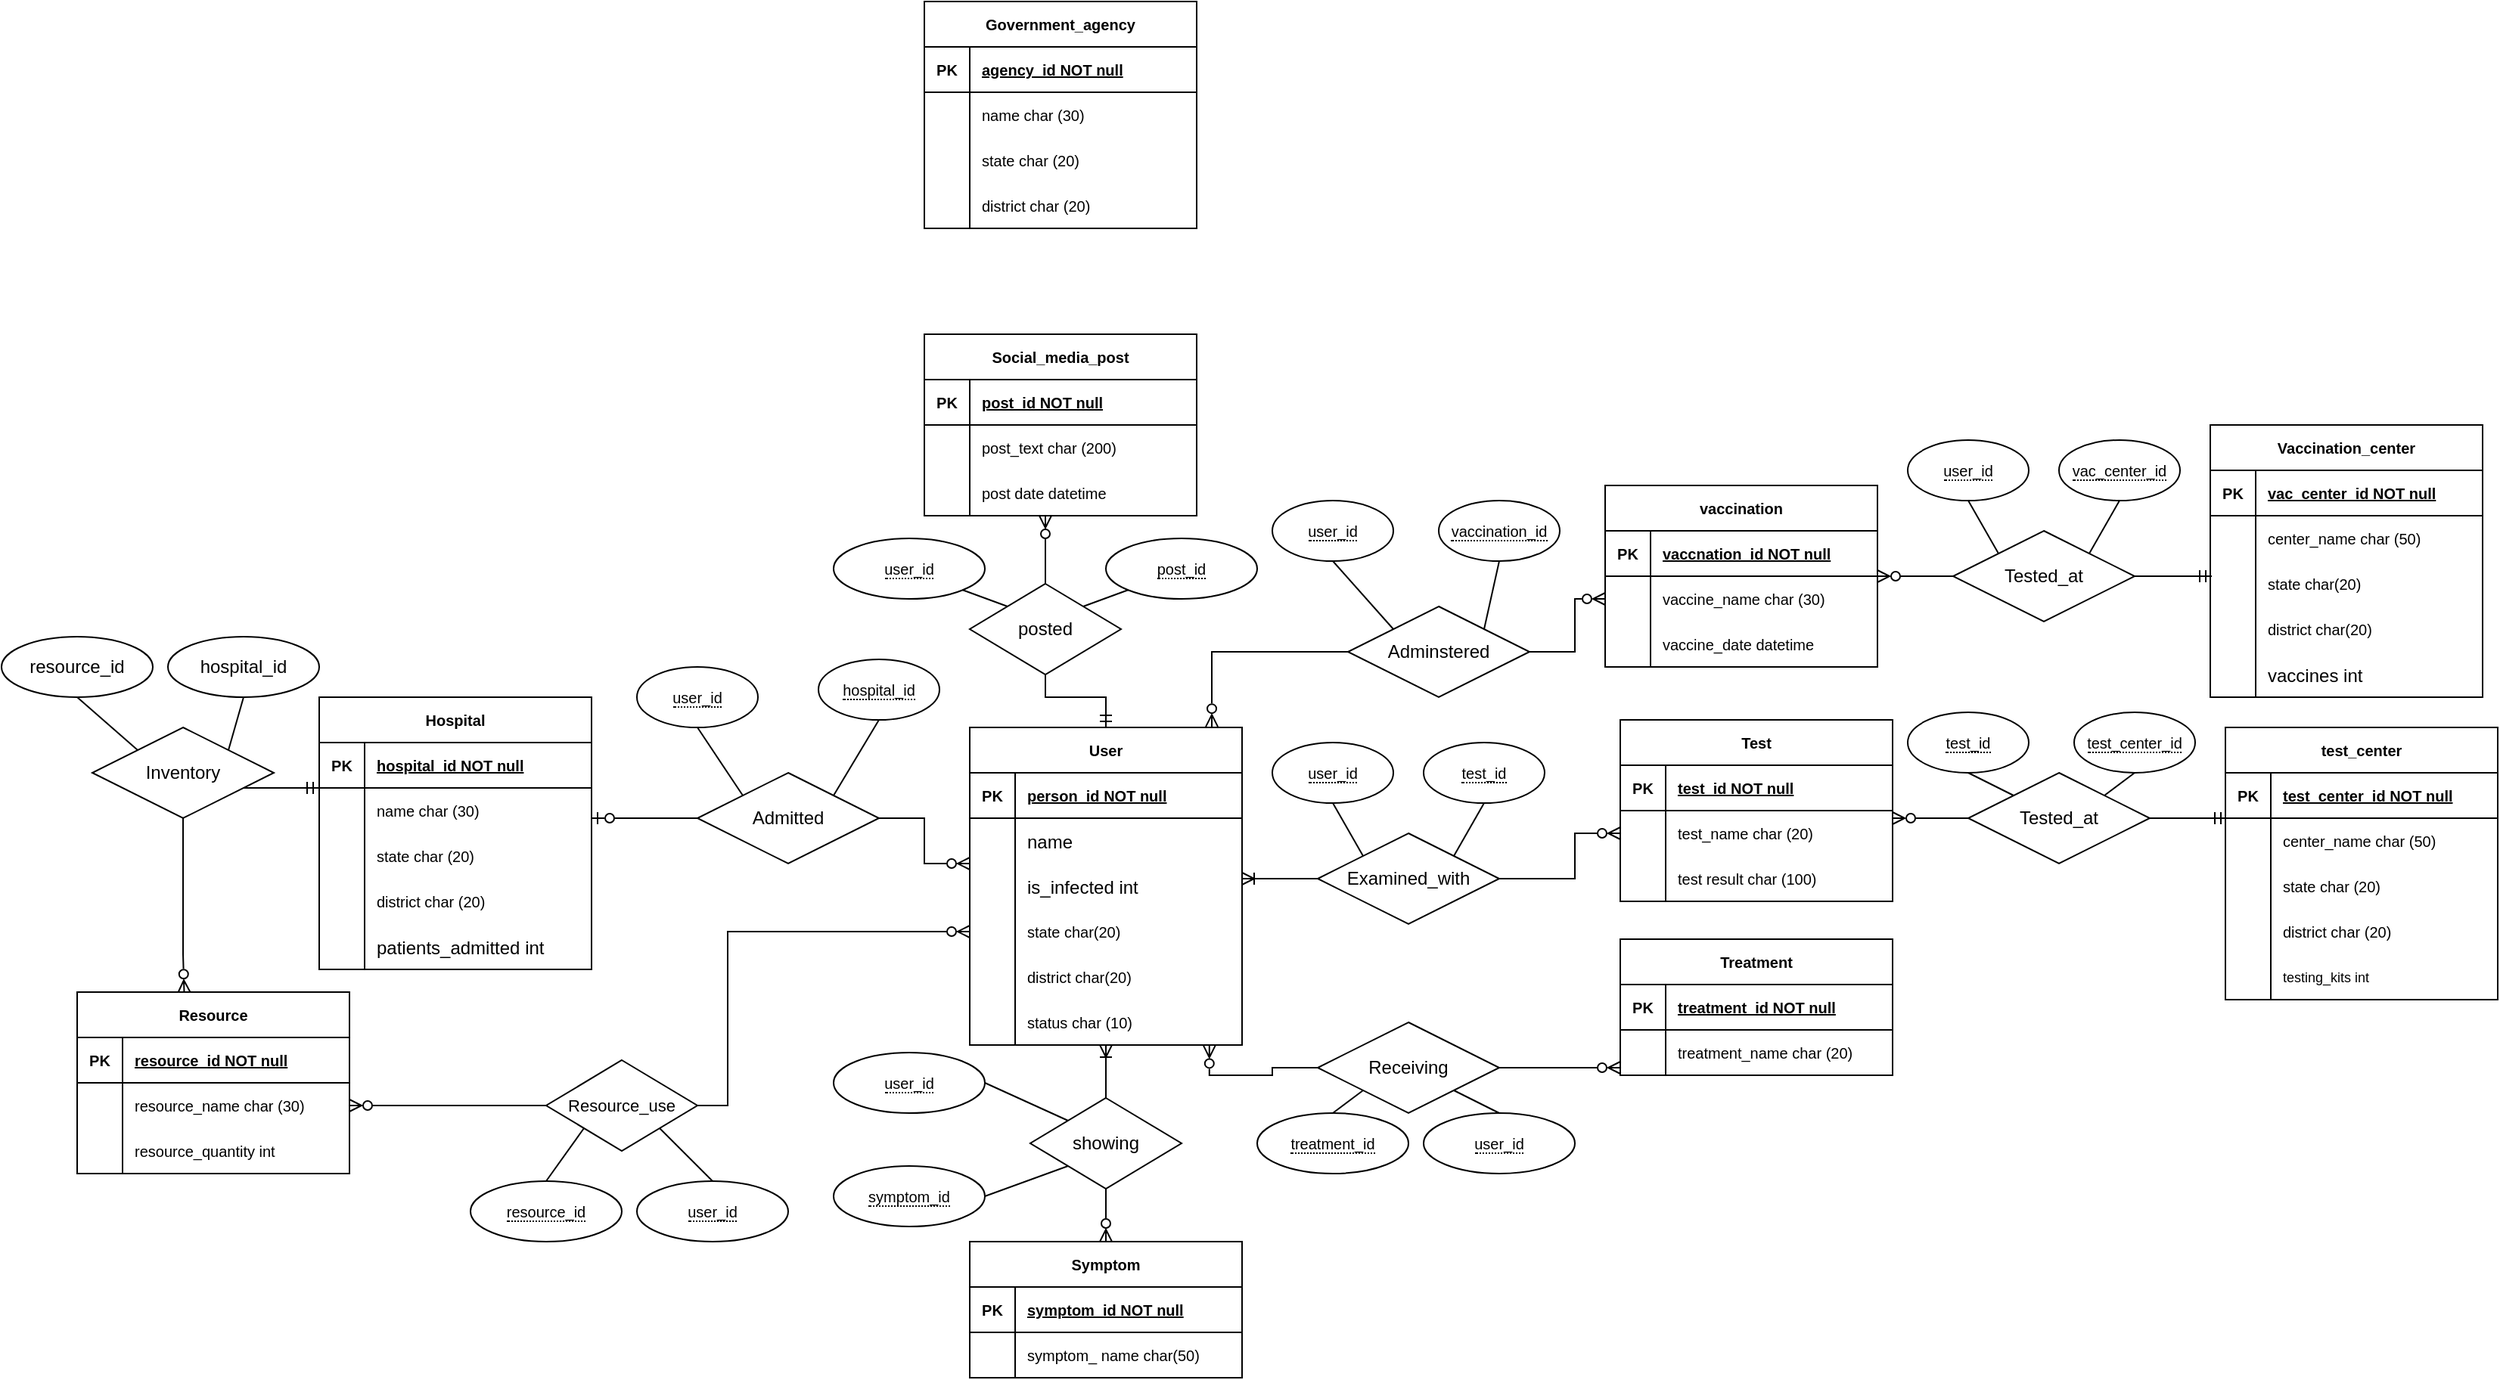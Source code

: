 <mxfile version="20.8.10" type="github">
  <diagram name="Page-1" id="e56a1550-8fbb-45ad-956c-1786394a9013">
    <mxGraphModel dx="926" dy="660" grid="1" gridSize="10" guides="1" tooltips="1" connect="1" arrows="1" fold="1" page="1" pageScale="1" pageWidth="4000" pageHeight="4000" background="none" math="0" shadow="0">
      <root>
        <mxCell id="0" />
        <mxCell id="1" parent="0" />
        <mxCell id="FpNZG0VmVVz_sjIysyUu-32" value="showing" style="shape=rhombus;perimeter=rhombusPerimeter;whiteSpace=wrap;html=1;align=center;shadow=0;sketch=0;rotation=0;" parent="1" vertex="1">
          <mxGeometry x="1360" y="745" width="100" height="60" as="geometry" />
        </mxCell>
        <mxCell id="FpNZG0VmVVz_sjIysyUu-37" value="&lt;span style=&quot;border-bottom: 1px dotted&quot;&gt;symptom_id&lt;/span&gt;" style="ellipse;whiteSpace=wrap;html=1;align=center;fontSize=10;" parent="1" vertex="1">
          <mxGeometry x="1230" y="790" width="100" height="40" as="geometry" />
        </mxCell>
        <mxCell id="FpNZG0VmVVz_sjIysyUu-38" value="&lt;span style=&quot;border-bottom: 1px dotted&quot;&gt;user_id&lt;/span&gt;" style="ellipse;whiteSpace=wrap;html=1;align=center;fontSize=10;" parent="1" vertex="1">
          <mxGeometry x="1230" y="715" width="100" height="40" as="geometry" />
        </mxCell>
        <mxCell id="FpNZG0VmVVz_sjIysyUu-124" value="&lt;font style=&quot;font-size: 11px;&quot;&gt;Resource_use&lt;/font&gt;" style="shape=rhombus;perimeter=rhombusPerimeter;whiteSpace=wrap;html=1;align=center;shadow=0;sketch=0;rotation=0;" parent="1" vertex="1">
          <mxGeometry x="1040" y="720" width="100" height="60" as="geometry" />
        </mxCell>
        <mxCell id="FpNZG0VmVVz_sjIysyUu-125" value="&lt;span style=&quot;border-bottom: 1px dotted&quot;&gt;resource_id&lt;/span&gt;" style="ellipse;whiteSpace=wrap;html=1;align=center;fontSize=10;" parent="1" vertex="1">
          <mxGeometry x="990" y="800" width="100" height="40" as="geometry" />
        </mxCell>
        <mxCell id="FpNZG0VmVVz_sjIysyUu-126" value="&lt;span style=&quot;border-bottom: 1px dotted&quot;&gt;user_id&lt;/span&gt;" style="ellipse;whiteSpace=wrap;html=1;align=center;fontSize=10;rotation=0;" parent="1" vertex="1">
          <mxGeometry x="1100" y="800" width="100" height="40" as="geometry" />
        </mxCell>
        <mxCell id="FpNZG0VmVVz_sjIysyUu-148" value="&lt;font style=&quot;font-size: 12px;&quot;&gt;Receiving&lt;/font&gt;" style="shape=rhombus;perimeter=rhombusPerimeter;whiteSpace=wrap;html=1;align=center;rounded=0;shadow=0;sketch=0;fontSize=11;rotation=0;" parent="1" vertex="1">
          <mxGeometry x="1550" y="695" width="120" height="60" as="geometry" />
        </mxCell>
        <mxCell id="FpNZG0VmVVz_sjIysyUu-218" value="&lt;span style=&quot;border-bottom: 1px dotted&quot;&gt;user_id&lt;/span&gt;" style="ellipse;whiteSpace=wrap;html=1;align=center;fontSize=10;rotation=0;" parent="1" vertex="1">
          <mxGeometry x="1620" y="755" width="100" height="40" as="geometry" />
        </mxCell>
        <mxCell id="FpNZG0VmVVz_sjIysyUu-219" value="&lt;span style=&quot;border-bottom: 1px dotted&quot;&gt;treatment_id&lt;/span&gt;" style="ellipse;whiteSpace=wrap;html=1;align=center;fontSize=10;rotation=0;" parent="1" vertex="1">
          <mxGeometry x="1510" y="755" width="100" height="40" as="geometry" />
        </mxCell>
        <mxCell id="9xCG6FaIoPeR2C3khTuz-28" value="Symptom" style="shape=table;startSize=30;container=1;collapsible=1;childLayout=tableLayout;fixedRows=1;rowLines=0;fontStyle=1;align=center;resizeLast=1;fontSize=10;" parent="1" vertex="1">
          <mxGeometry x="1320" y="840" width="180" height="90" as="geometry" />
        </mxCell>
        <mxCell id="9xCG6FaIoPeR2C3khTuz-29" value="" style="shape=tableRow;horizontal=0;startSize=0;swimlaneHead=0;swimlaneBody=0;fillColor=none;collapsible=0;dropTarget=0;points=[[0,0.5],[1,0.5]];portConstraint=eastwest;top=0;left=0;right=0;bottom=1;fontSize=10;" parent="9xCG6FaIoPeR2C3khTuz-28" vertex="1">
          <mxGeometry y="30" width="180" height="30" as="geometry" />
        </mxCell>
        <mxCell id="9xCG6FaIoPeR2C3khTuz-30" value="PK" style="shape=partialRectangle;connectable=0;fillColor=none;top=0;left=0;bottom=0;right=0;fontStyle=1;overflow=hidden;fontSize=10;" parent="9xCG6FaIoPeR2C3khTuz-29" vertex="1">
          <mxGeometry width="30" height="30" as="geometry">
            <mxRectangle width="30" height="30" as="alternateBounds" />
          </mxGeometry>
        </mxCell>
        <mxCell id="9xCG6FaIoPeR2C3khTuz-31" value="symptom_id NOT null" style="shape=partialRectangle;connectable=0;fillColor=none;top=0;left=0;bottom=0;right=0;align=left;spacingLeft=6;fontStyle=5;overflow=hidden;fontSize=10;" parent="9xCG6FaIoPeR2C3khTuz-29" vertex="1">
          <mxGeometry x="30" width="150" height="30" as="geometry">
            <mxRectangle width="150" height="30" as="alternateBounds" />
          </mxGeometry>
        </mxCell>
        <mxCell id="9xCG6FaIoPeR2C3khTuz-32" value="" style="shape=tableRow;horizontal=0;startSize=0;swimlaneHead=0;swimlaneBody=0;fillColor=none;collapsible=0;dropTarget=0;points=[[0,0.5],[1,0.5]];portConstraint=eastwest;top=0;left=0;right=0;bottom=0;fontSize=10;" parent="9xCG6FaIoPeR2C3khTuz-28" vertex="1">
          <mxGeometry y="60" width="180" height="30" as="geometry" />
        </mxCell>
        <mxCell id="9xCG6FaIoPeR2C3khTuz-33" value="" style="shape=partialRectangle;connectable=0;fillColor=none;top=0;left=0;bottom=0;right=0;editable=1;overflow=hidden;fontSize=10;" parent="9xCG6FaIoPeR2C3khTuz-32" vertex="1">
          <mxGeometry width="30" height="30" as="geometry">
            <mxRectangle width="30" height="30" as="alternateBounds" />
          </mxGeometry>
        </mxCell>
        <mxCell id="9xCG6FaIoPeR2C3khTuz-34" value="symptom_ name char(50)" style="shape=partialRectangle;connectable=0;fillColor=none;top=0;left=0;bottom=0;right=0;align=left;spacingLeft=6;overflow=hidden;fontSize=10;" parent="9xCG6FaIoPeR2C3khTuz-32" vertex="1">
          <mxGeometry x="30" width="150" height="30" as="geometry">
            <mxRectangle width="150" height="30" as="alternateBounds" />
          </mxGeometry>
        </mxCell>
        <mxCell id="9xCG6FaIoPeR2C3khTuz-41" value="User" style="shape=table;startSize=30;container=1;collapsible=1;childLayout=tableLayout;fixedRows=1;rowLines=0;fontStyle=1;align=center;resizeLast=1;fontSize=10;" parent="1" vertex="1">
          <mxGeometry x="1320" y="500" width="180" height="210" as="geometry" />
        </mxCell>
        <mxCell id="9xCG6FaIoPeR2C3khTuz-42" value="" style="shape=tableRow;horizontal=0;startSize=0;swimlaneHead=0;swimlaneBody=0;fillColor=none;collapsible=0;dropTarget=0;points=[[0,0.5],[1,0.5]];portConstraint=eastwest;top=0;left=0;right=0;bottom=1;fontSize=10;" parent="9xCG6FaIoPeR2C3khTuz-41" vertex="1">
          <mxGeometry y="30" width="180" height="30" as="geometry" />
        </mxCell>
        <mxCell id="9xCG6FaIoPeR2C3khTuz-43" value="PK" style="shape=partialRectangle;connectable=0;fillColor=none;top=0;left=0;bottom=0;right=0;fontStyle=1;overflow=hidden;fontSize=10;" parent="9xCG6FaIoPeR2C3khTuz-42" vertex="1">
          <mxGeometry width="30" height="30" as="geometry">
            <mxRectangle width="30" height="30" as="alternateBounds" />
          </mxGeometry>
        </mxCell>
        <mxCell id="9xCG6FaIoPeR2C3khTuz-44" value="person_id NOT null" style="shape=partialRectangle;connectable=0;fillColor=none;top=0;left=0;bottom=0;right=0;align=left;spacingLeft=6;fontStyle=5;overflow=hidden;fontSize=10;" parent="9xCG6FaIoPeR2C3khTuz-42" vertex="1">
          <mxGeometry x="30" width="150" height="30" as="geometry">
            <mxRectangle width="150" height="30" as="alternateBounds" />
          </mxGeometry>
        </mxCell>
        <mxCell id="FI-GXGaY2kxy7d7DY7NF-11" value="" style="shape=tableRow;horizontal=0;startSize=0;swimlaneHead=0;swimlaneBody=0;fillColor=none;collapsible=0;dropTarget=0;points=[[0,0.5],[1,0.5]];portConstraint=eastwest;top=0;left=0;right=0;bottom=0;" vertex="1" parent="9xCG6FaIoPeR2C3khTuz-41">
          <mxGeometry y="60" width="180" height="30" as="geometry" />
        </mxCell>
        <mxCell id="FI-GXGaY2kxy7d7DY7NF-12" value="" style="shape=partialRectangle;connectable=0;fillColor=none;top=0;left=0;bottom=0;right=0;editable=1;overflow=hidden;" vertex="1" parent="FI-GXGaY2kxy7d7DY7NF-11">
          <mxGeometry width="30" height="30" as="geometry">
            <mxRectangle width="30" height="30" as="alternateBounds" />
          </mxGeometry>
        </mxCell>
        <mxCell id="FI-GXGaY2kxy7d7DY7NF-13" value="name" style="shape=partialRectangle;connectable=0;fillColor=none;top=0;left=0;bottom=0;right=0;align=left;spacingLeft=6;overflow=hidden;" vertex="1" parent="FI-GXGaY2kxy7d7DY7NF-11">
          <mxGeometry x="30" width="150" height="30" as="geometry">
            <mxRectangle width="150" height="30" as="alternateBounds" />
          </mxGeometry>
        </mxCell>
        <mxCell id="3uF09Ln62bthGpcUk9B_-28" value="" style="shape=tableRow;horizontal=0;startSize=0;swimlaneHead=0;swimlaneBody=0;fillColor=none;collapsible=0;dropTarget=0;points=[[0,0.5],[1,0.5]];portConstraint=eastwest;top=0;left=0;right=0;bottom=0;" parent="9xCG6FaIoPeR2C3khTuz-41" vertex="1">
          <mxGeometry y="90" width="180" height="30" as="geometry" />
        </mxCell>
        <mxCell id="3uF09Ln62bthGpcUk9B_-29" value="" style="shape=partialRectangle;connectable=0;fillColor=none;top=0;left=0;bottom=0;right=0;editable=1;overflow=hidden;" parent="3uF09Ln62bthGpcUk9B_-28" vertex="1">
          <mxGeometry width="30" height="30" as="geometry">
            <mxRectangle width="30" height="30" as="alternateBounds" />
          </mxGeometry>
        </mxCell>
        <mxCell id="3uF09Ln62bthGpcUk9B_-30" value="is_infected int" style="shape=partialRectangle;connectable=0;fillColor=none;top=0;left=0;bottom=0;right=0;align=left;spacingLeft=6;overflow=hidden;" parent="3uF09Ln62bthGpcUk9B_-28" vertex="1">
          <mxGeometry x="30" width="150" height="30" as="geometry">
            <mxRectangle width="150" height="30" as="alternateBounds" />
          </mxGeometry>
        </mxCell>
        <mxCell id="9xCG6FaIoPeR2C3khTuz-45" value="" style="shape=tableRow;horizontal=0;startSize=0;swimlaneHead=0;swimlaneBody=0;fillColor=none;collapsible=0;dropTarget=0;points=[[0,0.5],[1,0.5]];portConstraint=eastwest;top=0;left=0;right=0;bottom=0;fontSize=10;" parent="9xCG6FaIoPeR2C3khTuz-41" vertex="1">
          <mxGeometry y="120" width="180" height="30" as="geometry" />
        </mxCell>
        <mxCell id="9xCG6FaIoPeR2C3khTuz-46" value="" style="shape=partialRectangle;connectable=0;fillColor=none;top=0;left=0;bottom=0;right=0;editable=1;overflow=hidden;fontSize=10;" parent="9xCG6FaIoPeR2C3khTuz-45" vertex="1">
          <mxGeometry width="30" height="30" as="geometry">
            <mxRectangle width="30" height="30" as="alternateBounds" />
          </mxGeometry>
        </mxCell>
        <mxCell id="9xCG6FaIoPeR2C3khTuz-47" value="state char(20)" style="shape=partialRectangle;connectable=0;fillColor=none;top=0;left=0;bottom=0;right=0;align=left;spacingLeft=6;overflow=hidden;fontSize=10;" parent="9xCG6FaIoPeR2C3khTuz-45" vertex="1">
          <mxGeometry x="30" width="150" height="30" as="geometry">
            <mxRectangle width="150" height="30" as="alternateBounds" />
          </mxGeometry>
        </mxCell>
        <mxCell id="9xCG6FaIoPeR2C3khTuz-48" value="" style="shape=tableRow;horizontal=0;startSize=0;swimlaneHead=0;swimlaneBody=0;fillColor=none;collapsible=0;dropTarget=0;points=[[0,0.5],[1,0.5]];portConstraint=eastwest;top=0;left=0;right=0;bottom=0;fontSize=10;" parent="9xCG6FaIoPeR2C3khTuz-41" vertex="1">
          <mxGeometry y="150" width="180" height="30" as="geometry" />
        </mxCell>
        <mxCell id="9xCG6FaIoPeR2C3khTuz-49" value="" style="shape=partialRectangle;connectable=0;fillColor=none;top=0;left=0;bottom=0;right=0;editable=1;overflow=hidden;fontSize=10;" parent="9xCG6FaIoPeR2C3khTuz-48" vertex="1">
          <mxGeometry width="30" height="30" as="geometry">
            <mxRectangle width="30" height="30" as="alternateBounds" />
          </mxGeometry>
        </mxCell>
        <mxCell id="9xCG6FaIoPeR2C3khTuz-50" value="district char(20)" style="shape=partialRectangle;connectable=0;fillColor=none;top=0;left=0;bottom=0;right=0;align=left;spacingLeft=6;overflow=hidden;fontSize=10;" parent="9xCG6FaIoPeR2C3khTuz-48" vertex="1">
          <mxGeometry x="30" width="150" height="30" as="geometry">
            <mxRectangle width="150" height="30" as="alternateBounds" />
          </mxGeometry>
        </mxCell>
        <mxCell id="9xCG6FaIoPeR2C3khTuz-51" value="" style="shape=tableRow;horizontal=0;startSize=0;swimlaneHead=0;swimlaneBody=0;fillColor=none;collapsible=0;dropTarget=0;points=[[0,0.5],[1,0.5]];portConstraint=eastwest;top=0;left=0;right=0;bottom=0;fontSize=10;" parent="9xCG6FaIoPeR2C3khTuz-41" vertex="1">
          <mxGeometry y="180" width="180" height="30" as="geometry" />
        </mxCell>
        <mxCell id="9xCG6FaIoPeR2C3khTuz-52" value="" style="shape=partialRectangle;connectable=0;fillColor=none;top=0;left=0;bottom=0;right=0;editable=1;overflow=hidden;fontSize=10;" parent="9xCG6FaIoPeR2C3khTuz-51" vertex="1">
          <mxGeometry width="30" height="30" as="geometry">
            <mxRectangle width="30" height="30" as="alternateBounds" />
          </mxGeometry>
        </mxCell>
        <mxCell id="9xCG6FaIoPeR2C3khTuz-53" value="status char (10)" style="shape=partialRectangle;connectable=0;fillColor=none;top=0;left=0;bottom=0;right=0;align=left;spacingLeft=6;overflow=hidden;fontSize=10;" parent="9xCG6FaIoPeR2C3khTuz-51" vertex="1">
          <mxGeometry x="30" width="150" height="30" as="geometry">
            <mxRectangle width="150" height="30" as="alternateBounds" />
          </mxGeometry>
        </mxCell>
        <mxCell id="9xCG6FaIoPeR2C3khTuz-54" value="Vaccination_center" style="shape=table;startSize=30;container=1;collapsible=1;childLayout=tableLayout;fixedRows=1;rowLines=0;fontStyle=1;align=center;resizeLast=1;fontSize=10;" parent="1" vertex="1">
          <mxGeometry x="2140" y="300" width="180" height="180" as="geometry" />
        </mxCell>
        <mxCell id="9xCG6FaIoPeR2C3khTuz-55" value="" style="shape=tableRow;horizontal=0;startSize=0;swimlaneHead=0;swimlaneBody=0;fillColor=none;collapsible=0;dropTarget=0;points=[[0,0.5],[1,0.5]];portConstraint=eastwest;top=0;left=0;right=0;bottom=1;fontSize=10;" parent="9xCG6FaIoPeR2C3khTuz-54" vertex="1">
          <mxGeometry y="30" width="180" height="30" as="geometry" />
        </mxCell>
        <mxCell id="9xCG6FaIoPeR2C3khTuz-56" value="PK" style="shape=partialRectangle;connectable=0;fillColor=none;top=0;left=0;bottom=0;right=0;fontStyle=1;overflow=hidden;fontSize=10;" parent="9xCG6FaIoPeR2C3khTuz-55" vertex="1">
          <mxGeometry width="30" height="30" as="geometry">
            <mxRectangle width="30" height="30" as="alternateBounds" />
          </mxGeometry>
        </mxCell>
        <mxCell id="9xCG6FaIoPeR2C3khTuz-57" value="vac_center_id NOT null" style="shape=partialRectangle;connectable=0;fillColor=none;top=0;left=0;bottom=0;right=0;align=left;spacingLeft=6;fontStyle=5;overflow=hidden;fontSize=10;" parent="9xCG6FaIoPeR2C3khTuz-55" vertex="1">
          <mxGeometry x="30" width="150" height="30" as="geometry">
            <mxRectangle width="150" height="30" as="alternateBounds" />
          </mxGeometry>
        </mxCell>
        <mxCell id="9xCG6FaIoPeR2C3khTuz-64" value="" style="shape=tableRow;horizontal=0;startSize=0;swimlaneHead=0;swimlaneBody=0;fillColor=none;collapsible=0;dropTarget=0;points=[[0,0.5],[1,0.5]];portConstraint=eastwest;top=0;left=0;right=0;bottom=0;fontSize=10;" parent="9xCG6FaIoPeR2C3khTuz-54" vertex="1">
          <mxGeometry y="60" width="180" height="30" as="geometry" />
        </mxCell>
        <mxCell id="9xCG6FaIoPeR2C3khTuz-65" value="" style="shape=partialRectangle;connectable=0;fillColor=none;top=0;left=0;bottom=0;right=0;editable=1;overflow=hidden;fontSize=10;" parent="9xCG6FaIoPeR2C3khTuz-64" vertex="1">
          <mxGeometry width="30" height="30" as="geometry">
            <mxRectangle width="30" height="30" as="alternateBounds" />
          </mxGeometry>
        </mxCell>
        <mxCell id="9xCG6FaIoPeR2C3khTuz-66" value="center_name char (50)" style="shape=partialRectangle;connectable=0;fillColor=none;top=0;left=0;bottom=0;right=0;align=left;spacingLeft=6;overflow=hidden;fontSize=10;" parent="9xCG6FaIoPeR2C3khTuz-64" vertex="1">
          <mxGeometry x="30" width="150" height="30" as="geometry">
            <mxRectangle width="150" height="30" as="alternateBounds" />
          </mxGeometry>
        </mxCell>
        <mxCell id="9xCG6FaIoPeR2C3khTuz-58" value="" style="shape=tableRow;horizontal=0;startSize=0;swimlaneHead=0;swimlaneBody=0;fillColor=none;collapsible=0;dropTarget=0;points=[[0,0.5],[1,0.5]];portConstraint=eastwest;top=0;left=0;right=0;bottom=0;fontSize=10;" parent="9xCG6FaIoPeR2C3khTuz-54" vertex="1">
          <mxGeometry y="90" width="180" height="30" as="geometry" />
        </mxCell>
        <mxCell id="9xCG6FaIoPeR2C3khTuz-59" value="" style="shape=partialRectangle;connectable=0;fillColor=none;top=0;left=0;bottom=0;right=0;editable=1;overflow=hidden;fontSize=10;" parent="9xCG6FaIoPeR2C3khTuz-58" vertex="1">
          <mxGeometry width="30" height="30" as="geometry">
            <mxRectangle width="30" height="30" as="alternateBounds" />
          </mxGeometry>
        </mxCell>
        <mxCell id="9xCG6FaIoPeR2C3khTuz-60" value="state char(20)" style="shape=partialRectangle;connectable=0;fillColor=none;top=0;left=0;bottom=0;right=0;align=left;spacingLeft=6;overflow=hidden;fontSize=10;" parent="9xCG6FaIoPeR2C3khTuz-58" vertex="1">
          <mxGeometry x="30" width="150" height="30" as="geometry">
            <mxRectangle width="150" height="30" as="alternateBounds" />
          </mxGeometry>
        </mxCell>
        <mxCell id="9xCG6FaIoPeR2C3khTuz-61" value="" style="shape=tableRow;horizontal=0;startSize=0;swimlaneHead=0;swimlaneBody=0;fillColor=none;collapsible=0;dropTarget=0;points=[[0,0.5],[1,0.5]];portConstraint=eastwest;top=0;left=0;right=0;bottom=0;fontSize=10;" parent="9xCG6FaIoPeR2C3khTuz-54" vertex="1">
          <mxGeometry y="120" width="180" height="30" as="geometry" />
        </mxCell>
        <mxCell id="9xCG6FaIoPeR2C3khTuz-62" value="" style="shape=partialRectangle;connectable=0;fillColor=none;top=0;left=0;bottom=0;right=0;editable=1;overflow=hidden;fontSize=10;" parent="9xCG6FaIoPeR2C3khTuz-61" vertex="1">
          <mxGeometry width="30" height="30" as="geometry">
            <mxRectangle width="30" height="30" as="alternateBounds" />
          </mxGeometry>
        </mxCell>
        <mxCell id="9xCG6FaIoPeR2C3khTuz-63" value="district char(20)" style="shape=partialRectangle;connectable=0;fillColor=none;top=0;left=0;bottom=0;right=0;align=left;spacingLeft=6;overflow=hidden;fontSize=10;" parent="9xCG6FaIoPeR2C3khTuz-61" vertex="1">
          <mxGeometry x="30" width="150" height="30" as="geometry">
            <mxRectangle width="150" height="30" as="alternateBounds" />
          </mxGeometry>
        </mxCell>
        <mxCell id="FI-GXGaY2kxy7d7DY7NF-14" value="" style="shape=tableRow;horizontal=0;startSize=0;swimlaneHead=0;swimlaneBody=0;fillColor=none;collapsible=0;dropTarget=0;points=[[0,0.5],[1,0.5]];portConstraint=eastwest;top=0;left=0;right=0;bottom=0;" vertex="1" parent="9xCG6FaIoPeR2C3khTuz-54">
          <mxGeometry y="150" width="180" height="30" as="geometry" />
        </mxCell>
        <mxCell id="FI-GXGaY2kxy7d7DY7NF-15" value="" style="shape=partialRectangle;connectable=0;fillColor=none;top=0;left=0;bottom=0;right=0;editable=1;overflow=hidden;" vertex="1" parent="FI-GXGaY2kxy7d7DY7NF-14">
          <mxGeometry width="30" height="30" as="geometry">
            <mxRectangle width="30" height="30" as="alternateBounds" />
          </mxGeometry>
        </mxCell>
        <mxCell id="FI-GXGaY2kxy7d7DY7NF-16" value="vaccines int" style="shape=partialRectangle;connectable=0;fillColor=none;top=0;left=0;bottom=0;right=0;align=left;spacingLeft=6;overflow=hidden;" vertex="1" parent="FI-GXGaY2kxy7d7DY7NF-14">
          <mxGeometry x="30" width="150" height="30" as="geometry">
            <mxRectangle width="150" height="30" as="alternateBounds" />
          </mxGeometry>
        </mxCell>
        <mxCell id="9xCG6FaIoPeR2C3khTuz-67" value="test_center" style="shape=table;startSize=30;container=1;collapsible=1;childLayout=tableLayout;fixedRows=1;rowLines=0;fontStyle=1;align=center;resizeLast=1;fontSize=10;" parent="1" vertex="1">
          <mxGeometry x="2150" y="500" width="180" height="180" as="geometry" />
        </mxCell>
        <mxCell id="9xCG6FaIoPeR2C3khTuz-68" value="" style="shape=tableRow;horizontal=0;startSize=0;swimlaneHead=0;swimlaneBody=0;fillColor=none;collapsible=0;dropTarget=0;points=[[0,0.5],[1,0.5]];portConstraint=eastwest;top=0;left=0;right=0;bottom=1;fontSize=10;" parent="9xCG6FaIoPeR2C3khTuz-67" vertex="1">
          <mxGeometry y="30" width="180" height="30" as="geometry" />
        </mxCell>
        <mxCell id="9xCG6FaIoPeR2C3khTuz-69" value="PK" style="shape=partialRectangle;connectable=0;fillColor=none;top=0;left=0;bottom=0;right=0;fontStyle=1;overflow=hidden;fontSize=10;" parent="9xCG6FaIoPeR2C3khTuz-68" vertex="1">
          <mxGeometry width="30" height="30" as="geometry">
            <mxRectangle width="30" height="30" as="alternateBounds" />
          </mxGeometry>
        </mxCell>
        <mxCell id="9xCG6FaIoPeR2C3khTuz-70" value="test_center_id NOT null" style="shape=partialRectangle;connectable=0;fillColor=none;top=0;left=0;bottom=0;right=0;align=left;spacingLeft=6;fontStyle=5;overflow=hidden;fontSize=10;" parent="9xCG6FaIoPeR2C3khTuz-68" vertex="1">
          <mxGeometry x="30" width="150" height="30" as="geometry">
            <mxRectangle width="150" height="30" as="alternateBounds" />
          </mxGeometry>
        </mxCell>
        <mxCell id="9xCG6FaIoPeR2C3khTuz-71" value="" style="shape=tableRow;horizontal=0;startSize=0;swimlaneHead=0;swimlaneBody=0;fillColor=none;collapsible=0;dropTarget=0;points=[[0,0.5],[1,0.5]];portConstraint=eastwest;top=0;left=0;right=0;bottom=0;fontSize=10;" parent="9xCG6FaIoPeR2C3khTuz-67" vertex="1">
          <mxGeometry y="60" width="180" height="30" as="geometry" />
        </mxCell>
        <mxCell id="9xCG6FaIoPeR2C3khTuz-72" value="" style="shape=partialRectangle;connectable=0;fillColor=none;top=0;left=0;bottom=0;right=0;editable=1;overflow=hidden;fontSize=10;" parent="9xCG6FaIoPeR2C3khTuz-71" vertex="1">
          <mxGeometry width="30" height="30" as="geometry">
            <mxRectangle width="30" height="30" as="alternateBounds" />
          </mxGeometry>
        </mxCell>
        <mxCell id="9xCG6FaIoPeR2C3khTuz-73" value="center_name char (50)" style="shape=partialRectangle;connectable=0;fillColor=none;top=0;left=0;bottom=0;right=0;align=left;spacingLeft=6;overflow=hidden;fontSize=10;" parent="9xCG6FaIoPeR2C3khTuz-71" vertex="1">
          <mxGeometry x="30" width="150" height="30" as="geometry">
            <mxRectangle width="150" height="30" as="alternateBounds" />
          </mxGeometry>
        </mxCell>
        <mxCell id="9xCG6FaIoPeR2C3khTuz-74" value="" style="shape=tableRow;horizontal=0;startSize=0;swimlaneHead=0;swimlaneBody=0;fillColor=none;collapsible=0;dropTarget=0;points=[[0,0.5],[1,0.5]];portConstraint=eastwest;top=0;left=0;right=0;bottom=0;fontSize=10;" parent="9xCG6FaIoPeR2C3khTuz-67" vertex="1">
          <mxGeometry y="90" width="180" height="30" as="geometry" />
        </mxCell>
        <mxCell id="9xCG6FaIoPeR2C3khTuz-75" value="" style="shape=partialRectangle;connectable=0;fillColor=none;top=0;left=0;bottom=0;right=0;editable=1;overflow=hidden;fontSize=10;" parent="9xCG6FaIoPeR2C3khTuz-74" vertex="1">
          <mxGeometry width="30" height="30" as="geometry">
            <mxRectangle width="30" height="30" as="alternateBounds" />
          </mxGeometry>
        </mxCell>
        <mxCell id="9xCG6FaIoPeR2C3khTuz-76" value="state char (20)" style="shape=partialRectangle;connectable=0;fillColor=none;top=0;left=0;bottom=0;right=0;align=left;spacingLeft=6;overflow=hidden;fontSize=10;" parent="9xCG6FaIoPeR2C3khTuz-74" vertex="1">
          <mxGeometry x="30" width="150" height="30" as="geometry">
            <mxRectangle width="150" height="30" as="alternateBounds" />
          </mxGeometry>
        </mxCell>
        <mxCell id="9xCG6FaIoPeR2C3khTuz-77" value="" style="shape=tableRow;horizontal=0;startSize=0;swimlaneHead=0;swimlaneBody=0;fillColor=none;collapsible=0;dropTarget=0;points=[[0,0.5],[1,0.5]];portConstraint=eastwest;top=0;left=0;right=0;bottom=0;fontSize=10;" parent="9xCG6FaIoPeR2C3khTuz-67" vertex="1">
          <mxGeometry y="120" width="180" height="30" as="geometry" />
        </mxCell>
        <mxCell id="9xCG6FaIoPeR2C3khTuz-78" value="" style="shape=partialRectangle;connectable=0;fillColor=none;top=0;left=0;bottom=0;right=0;editable=1;overflow=hidden;fontSize=10;" parent="9xCG6FaIoPeR2C3khTuz-77" vertex="1">
          <mxGeometry width="30" height="30" as="geometry">
            <mxRectangle width="30" height="30" as="alternateBounds" />
          </mxGeometry>
        </mxCell>
        <mxCell id="9xCG6FaIoPeR2C3khTuz-79" value="district char (20)" style="shape=partialRectangle;connectable=0;fillColor=none;top=0;left=0;bottom=0;right=0;align=left;spacingLeft=6;overflow=hidden;fontSize=10;" parent="9xCG6FaIoPeR2C3khTuz-77" vertex="1">
          <mxGeometry x="30" width="150" height="30" as="geometry">
            <mxRectangle width="150" height="30" as="alternateBounds" />
          </mxGeometry>
        </mxCell>
        <mxCell id="FI-GXGaY2kxy7d7DY7NF-25" value="" style="shape=tableRow;horizontal=0;startSize=0;swimlaneHead=0;swimlaneBody=0;fillColor=none;collapsible=0;dropTarget=0;points=[[0,0.5],[1,0.5]];portConstraint=eastwest;top=0;left=0;right=0;bottom=0;fontSize=9;" vertex="1" parent="9xCG6FaIoPeR2C3khTuz-67">
          <mxGeometry y="150" width="180" height="30" as="geometry" />
        </mxCell>
        <mxCell id="FI-GXGaY2kxy7d7DY7NF-26" value="" style="shape=partialRectangle;connectable=0;fillColor=none;top=0;left=0;bottom=0;right=0;editable=1;overflow=hidden;fontSize=9;" vertex="1" parent="FI-GXGaY2kxy7d7DY7NF-25">
          <mxGeometry width="30" height="30" as="geometry">
            <mxRectangle width="30" height="30" as="alternateBounds" />
          </mxGeometry>
        </mxCell>
        <mxCell id="FI-GXGaY2kxy7d7DY7NF-27" value="testing_kits int" style="shape=partialRectangle;connectable=0;fillColor=none;top=0;left=0;bottom=0;right=0;align=left;spacingLeft=6;overflow=hidden;fontSize=9;" vertex="1" parent="FI-GXGaY2kxy7d7DY7NF-25">
          <mxGeometry x="30" width="150" height="30" as="geometry">
            <mxRectangle width="150" height="30" as="alternateBounds" />
          </mxGeometry>
        </mxCell>
        <mxCell id="9xCG6FaIoPeR2C3khTuz-80" value="Test" style="shape=table;startSize=30;container=1;collapsible=1;childLayout=tableLayout;fixedRows=1;rowLines=0;fontStyle=1;align=center;resizeLast=1;fontSize=10;" parent="1" vertex="1">
          <mxGeometry x="1750" y="495" width="180" height="120" as="geometry" />
        </mxCell>
        <mxCell id="9xCG6FaIoPeR2C3khTuz-81" value="" style="shape=tableRow;horizontal=0;startSize=0;swimlaneHead=0;swimlaneBody=0;fillColor=none;collapsible=0;dropTarget=0;points=[[0,0.5],[1,0.5]];portConstraint=eastwest;top=0;left=0;right=0;bottom=1;fontSize=10;" parent="9xCG6FaIoPeR2C3khTuz-80" vertex="1">
          <mxGeometry y="30" width="180" height="30" as="geometry" />
        </mxCell>
        <mxCell id="9xCG6FaIoPeR2C3khTuz-82" value="PK" style="shape=partialRectangle;connectable=0;fillColor=none;top=0;left=0;bottom=0;right=0;fontStyle=1;overflow=hidden;fontSize=10;" parent="9xCG6FaIoPeR2C3khTuz-81" vertex="1">
          <mxGeometry width="30" height="30" as="geometry">
            <mxRectangle width="30" height="30" as="alternateBounds" />
          </mxGeometry>
        </mxCell>
        <mxCell id="9xCG6FaIoPeR2C3khTuz-83" value="test_id NOT null" style="shape=partialRectangle;connectable=0;fillColor=none;top=0;left=0;bottom=0;right=0;align=left;spacingLeft=6;fontStyle=5;overflow=hidden;fontSize=10;" parent="9xCG6FaIoPeR2C3khTuz-81" vertex="1">
          <mxGeometry x="30" width="150" height="30" as="geometry">
            <mxRectangle width="150" height="30" as="alternateBounds" />
          </mxGeometry>
        </mxCell>
        <mxCell id="9xCG6FaIoPeR2C3khTuz-84" value="" style="shape=tableRow;horizontal=0;startSize=0;swimlaneHead=0;swimlaneBody=0;fillColor=none;collapsible=0;dropTarget=0;points=[[0,0.5],[1,0.5]];portConstraint=eastwest;top=0;left=0;right=0;bottom=0;fontSize=10;" parent="9xCG6FaIoPeR2C3khTuz-80" vertex="1">
          <mxGeometry y="60" width="180" height="30" as="geometry" />
        </mxCell>
        <mxCell id="9xCG6FaIoPeR2C3khTuz-85" value="" style="shape=partialRectangle;connectable=0;fillColor=none;top=0;left=0;bottom=0;right=0;editable=1;overflow=hidden;fontSize=10;" parent="9xCG6FaIoPeR2C3khTuz-84" vertex="1">
          <mxGeometry width="30" height="30" as="geometry">
            <mxRectangle width="30" height="30" as="alternateBounds" />
          </mxGeometry>
        </mxCell>
        <mxCell id="9xCG6FaIoPeR2C3khTuz-86" value="test_name char (20)" style="shape=partialRectangle;connectable=0;fillColor=none;top=0;left=0;bottom=0;right=0;align=left;spacingLeft=6;overflow=hidden;fontSize=10;" parent="9xCG6FaIoPeR2C3khTuz-84" vertex="1">
          <mxGeometry x="30" width="150" height="30" as="geometry">
            <mxRectangle width="150" height="30" as="alternateBounds" />
          </mxGeometry>
        </mxCell>
        <mxCell id="9xCG6FaIoPeR2C3khTuz-90" value="" style="shape=tableRow;horizontal=0;startSize=0;swimlaneHead=0;swimlaneBody=0;fillColor=none;collapsible=0;dropTarget=0;points=[[0,0.5],[1,0.5]];portConstraint=eastwest;top=0;left=0;right=0;bottom=0;fontSize=10;" parent="9xCG6FaIoPeR2C3khTuz-80" vertex="1">
          <mxGeometry y="90" width="180" height="30" as="geometry" />
        </mxCell>
        <mxCell id="9xCG6FaIoPeR2C3khTuz-91" value="" style="shape=partialRectangle;connectable=0;fillColor=none;top=0;left=0;bottom=0;right=0;editable=1;overflow=hidden;fontSize=10;" parent="9xCG6FaIoPeR2C3khTuz-90" vertex="1">
          <mxGeometry width="30" height="30" as="geometry">
            <mxRectangle width="30" height="30" as="alternateBounds" />
          </mxGeometry>
        </mxCell>
        <mxCell id="9xCG6FaIoPeR2C3khTuz-92" value="test result char (100)" style="shape=partialRectangle;connectable=0;fillColor=none;top=0;left=0;bottom=0;right=0;align=left;spacingLeft=6;overflow=hidden;fontSize=10;" parent="9xCG6FaIoPeR2C3khTuz-90" vertex="1">
          <mxGeometry x="30" width="150" height="30" as="geometry">
            <mxRectangle width="150" height="30" as="alternateBounds" />
          </mxGeometry>
        </mxCell>
        <mxCell id="9xCG6FaIoPeR2C3khTuz-93" value="vaccination" style="shape=table;startSize=30;container=1;collapsible=1;childLayout=tableLayout;fixedRows=1;rowLines=0;fontStyle=1;align=center;resizeLast=1;fontSize=10;" parent="1" vertex="1">
          <mxGeometry x="1740" y="340" width="180" height="120" as="geometry" />
        </mxCell>
        <mxCell id="9xCG6FaIoPeR2C3khTuz-94" value="" style="shape=tableRow;horizontal=0;startSize=0;swimlaneHead=0;swimlaneBody=0;fillColor=none;collapsible=0;dropTarget=0;points=[[0,0.5],[1,0.5]];portConstraint=eastwest;top=0;left=0;right=0;bottom=1;fontSize=10;" parent="9xCG6FaIoPeR2C3khTuz-93" vertex="1">
          <mxGeometry y="30" width="180" height="30" as="geometry" />
        </mxCell>
        <mxCell id="9xCG6FaIoPeR2C3khTuz-95" value="PK" style="shape=partialRectangle;connectable=0;fillColor=none;top=0;left=0;bottom=0;right=0;fontStyle=1;overflow=hidden;fontSize=10;" parent="9xCG6FaIoPeR2C3khTuz-94" vertex="1">
          <mxGeometry width="30" height="30" as="geometry">
            <mxRectangle width="30" height="30" as="alternateBounds" />
          </mxGeometry>
        </mxCell>
        <mxCell id="9xCG6FaIoPeR2C3khTuz-96" value="vaccnation_id NOT null" style="shape=partialRectangle;connectable=0;fillColor=none;top=0;left=0;bottom=0;right=0;align=left;spacingLeft=6;fontStyle=5;overflow=hidden;fontSize=10;" parent="9xCG6FaIoPeR2C3khTuz-94" vertex="1">
          <mxGeometry x="30" width="150" height="30" as="geometry">
            <mxRectangle width="150" height="30" as="alternateBounds" />
          </mxGeometry>
        </mxCell>
        <mxCell id="9xCG6FaIoPeR2C3khTuz-97" value="" style="shape=tableRow;horizontal=0;startSize=0;swimlaneHead=0;swimlaneBody=0;fillColor=none;collapsible=0;dropTarget=0;points=[[0,0.5],[1,0.5]];portConstraint=eastwest;top=0;left=0;right=0;bottom=0;fontSize=10;" parent="9xCG6FaIoPeR2C3khTuz-93" vertex="1">
          <mxGeometry y="60" width="180" height="30" as="geometry" />
        </mxCell>
        <mxCell id="9xCG6FaIoPeR2C3khTuz-98" value="" style="shape=partialRectangle;connectable=0;fillColor=none;top=0;left=0;bottom=0;right=0;editable=1;overflow=hidden;fontSize=10;" parent="9xCG6FaIoPeR2C3khTuz-97" vertex="1">
          <mxGeometry width="30" height="30" as="geometry">
            <mxRectangle width="30" height="30" as="alternateBounds" />
          </mxGeometry>
        </mxCell>
        <mxCell id="9xCG6FaIoPeR2C3khTuz-99" value="vaccine_name char (30)" style="shape=partialRectangle;connectable=0;fillColor=none;top=0;left=0;bottom=0;right=0;align=left;spacingLeft=6;overflow=hidden;fontSize=10;" parent="9xCG6FaIoPeR2C3khTuz-97" vertex="1">
          <mxGeometry x="30" width="150" height="30" as="geometry">
            <mxRectangle width="150" height="30" as="alternateBounds" />
          </mxGeometry>
        </mxCell>
        <mxCell id="9xCG6FaIoPeR2C3khTuz-100" value="" style="shape=tableRow;horizontal=0;startSize=0;swimlaneHead=0;swimlaneBody=0;fillColor=none;collapsible=0;dropTarget=0;points=[[0,0.5],[1,0.5]];portConstraint=eastwest;top=0;left=0;right=0;bottom=0;fontSize=10;" parent="9xCG6FaIoPeR2C3khTuz-93" vertex="1">
          <mxGeometry y="90" width="180" height="30" as="geometry" />
        </mxCell>
        <mxCell id="9xCG6FaIoPeR2C3khTuz-101" value="" style="shape=partialRectangle;connectable=0;fillColor=none;top=0;left=0;bottom=0;right=0;editable=1;overflow=hidden;fontSize=10;" parent="9xCG6FaIoPeR2C3khTuz-100" vertex="1">
          <mxGeometry width="30" height="30" as="geometry">
            <mxRectangle width="30" height="30" as="alternateBounds" />
          </mxGeometry>
        </mxCell>
        <mxCell id="9xCG6FaIoPeR2C3khTuz-102" value="vaccine_date datetime" style="shape=partialRectangle;connectable=0;fillColor=none;top=0;left=0;bottom=0;right=0;align=left;spacingLeft=6;overflow=hidden;fontSize=10;" parent="9xCG6FaIoPeR2C3khTuz-100" vertex="1">
          <mxGeometry x="30" width="150" height="30" as="geometry">
            <mxRectangle width="150" height="30" as="alternateBounds" />
          </mxGeometry>
        </mxCell>
        <mxCell id="9xCG6FaIoPeR2C3khTuz-103" value="Resource" style="shape=table;startSize=30;container=1;collapsible=1;childLayout=tableLayout;fixedRows=1;rowLines=0;fontStyle=1;align=center;resizeLast=1;fontSize=10;" parent="1" vertex="1">
          <mxGeometry x="730" y="675" width="180" height="120" as="geometry">
            <mxRectangle x="730" y="675" width="90" height="30" as="alternateBounds" />
          </mxGeometry>
        </mxCell>
        <mxCell id="9xCG6FaIoPeR2C3khTuz-104" value="" style="shape=tableRow;horizontal=0;startSize=0;swimlaneHead=0;swimlaneBody=0;fillColor=none;collapsible=0;dropTarget=0;points=[[0,0.5],[1,0.5]];portConstraint=eastwest;top=0;left=0;right=0;bottom=1;fontSize=10;" parent="9xCG6FaIoPeR2C3khTuz-103" vertex="1">
          <mxGeometry y="30" width="180" height="30" as="geometry" />
        </mxCell>
        <mxCell id="9xCG6FaIoPeR2C3khTuz-105" value="PK" style="shape=partialRectangle;connectable=0;fillColor=none;top=0;left=0;bottom=0;right=0;fontStyle=1;overflow=hidden;fontSize=10;" parent="9xCG6FaIoPeR2C3khTuz-104" vertex="1">
          <mxGeometry width="30" height="30" as="geometry">
            <mxRectangle width="30" height="30" as="alternateBounds" />
          </mxGeometry>
        </mxCell>
        <mxCell id="9xCG6FaIoPeR2C3khTuz-106" value="resource_id NOT null" style="shape=partialRectangle;connectable=0;fillColor=none;top=0;left=0;bottom=0;right=0;align=left;spacingLeft=6;fontStyle=5;overflow=hidden;fontSize=10;" parent="9xCG6FaIoPeR2C3khTuz-104" vertex="1">
          <mxGeometry x="30" width="150" height="30" as="geometry">
            <mxRectangle width="150" height="30" as="alternateBounds" />
          </mxGeometry>
        </mxCell>
        <mxCell id="9xCG6FaIoPeR2C3khTuz-107" value="" style="shape=tableRow;horizontal=0;startSize=0;swimlaneHead=0;swimlaneBody=0;fillColor=none;collapsible=0;dropTarget=0;points=[[0,0.5],[1,0.5]];portConstraint=eastwest;top=0;left=0;right=0;bottom=0;fontSize=10;" parent="9xCG6FaIoPeR2C3khTuz-103" vertex="1">
          <mxGeometry y="60" width="180" height="30" as="geometry" />
        </mxCell>
        <mxCell id="9xCG6FaIoPeR2C3khTuz-108" value="" style="shape=partialRectangle;connectable=0;fillColor=none;top=0;left=0;bottom=0;right=0;editable=1;overflow=hidden;fontSize=10;" parent="9xCG6FaIoPeR2C3khTuz-107" vertex="1">
          <mxGeometry width="30" height="30" as="geometry">
            <mxRectangle width="30" height="30" as="alternateBounds" />
          </mxGeometry>
        </mxCell>
        <mxCell id="9xCG6FaIoPeR2C3khTuz-109" value="resource_name char (30)" style="shape=partialRectangle;connectable=0;fillColor=none;top=0;left=0;bottom=0;right=0;align=left;spacingLeft=6;overflow=hidden;fontSize=10;" parent="9xCG6FaIoPeR2C3khTuz-107" vertex="1">
          <mxGeometry x="30" width="150" height="30" as="geometry">
            <mxRectangle width="150" height="30" as="alternateBounds" />
          </mxGeometry>
        </mxCell>
        <mxCell id="9xCG6FaIoPeR2C3khTuz-110" value="" style="shape=tableRow;horizontal=0;startSize=0;swimlaneHead=0;swimlaneBody=0;fillColor=none;collapsible=0;dropTarget=0;points=[[0,0.5],[1,0.5]];portConstraint=eastwest;top=0;left=0;right=0;bottom=0;fontSize=10;" parent="9xCG6FaIoPeR2C3khTuz-103" vertex="1">
          <mxGeometry y="90" width="180" height="30" as="geometry" />
        </mxCell>
        <mxCell id="9xCG6FaIoPeR2C3khTuz-111" value="" style="shape=partialRectangle;connectable=0;fillColor=none;top=0;left=0;bottom=0;right=0;editable=1;overflow=hidden;fontSize=10;" parent="9xCG6FaIoPeR2C3khTuz-110" vertex="1">
          <mxGeometry width="30" height="30" as="geometry">
            <mxRectangle width="30" height="30" as="alternateBounds" />
          </mxGeometry>
        </mxCell>
        <mxCell id="9xCG6FaIoPeR2C3khTuz-112" value="resource_quantity int" style="shape=partialRectangle;connectable=0;fillColor=none;top=0;left=0;bottom=0;right=0;align=left;spacingLeft=6;overflow=hidden;fontSize=10;" parent="9xCG6FaIoPeR2C3khTuz-110" vertex="1">
          <mxGeometry x="30" width="150" height="30" as="geometry">
            <mxRectangle width="150" height="30" as="alternateBounds" />
          </mxGeometry>
        </mxCell>
        <mxCell id="9xCG6FaIoPeR2C3khTuz-116" value="Treatment" style="shape=table;startSize=30;container=1;collapsible=1;childLayout=tableLayout;fixedRows=1;rowLines=0;fontStyle=1;align=center;resizeLast=1;fontSize=10;" parent="1" vertex="1">
          <mxGeometry x="1750" y="640" width="180" height="90" as="geometry" />
        </mxCell>
        <mxCell id="9xCG6FaIoPeR2C3khTuz-117" value="" style="shape=tableRow;horizontal=0;startSize=0;swimlaneHead=0;swimlaneBody=0;fillColor=none;collapsible=0;dropTarget=0;points=[[0,0.5],[1,0.5]];portConstraint=eastwest;top=0;left=0;right=0;bottom=1;fontSize=10;" parent="9xCG6FaIoPeR2C3khTuz-116" vertex="1">
          <mxGeometry y="30" width="180" height="30" as="geometry" />
        </mxCell>
        <mxCell id="9xCG6FaIoPeR2C3khTuz-118" value="PK" style="shape=partialRectangle;connectable=0;fillColor=none;top=0;left=0;bottom=0;right=0;fontStyle=1;overflow=hidden;fontSize=10;" parent="9xCG6FaIoPeR2C3khTuz-117" vertex="1">
          <mxGeometry width="30" height="30" as="geometry">
            <mxRectangle width="30" height="30" as="alternateBounds" />
          </mxGeometry>
        </mxCell>
        <mxCell id="9xCG6FaIoPeR2C3khTuz-119" value="treatment_id NOT null" style="shape=partialRectangle;connectable=0;fillColor=none;top=0;left=0;bottom=0;right=0;align=left;spacingLeft=6;fontStyle=5;overflow=hidden;fontSize=10;" parent="9xCG6FaIoPeR2C3khTuz-117" vertex="1">
          <mxGeometry x="30" width="150" height="30" as="geometry">
            <mxRectangle width="150" height="30" as="alternateBounds" />
          </mxGeometry>
        </mxCell>
        <mxCell id="9xCG6FaIoPeR2C3khTuz-120" value="" style="shape=tableRow;horizontal=0;startSize=0;swimlaneHead=0;swimlaneBody=0;fillColor=none;collapsible=0;dropTarget=0;points=[[0,0.5],[1,0.5]];portConstraint=eastwest;top=0;left=0;right=0;bottom=0;fontSize=10;" parent="9xCG6FaIoPeR2C3khTuz-116" vertex="1">
          <mxGeometry y="60" width="180" height="30" as="geometry" />
        </mxCell>
        <mxCell id="9xCG6FaIoPeR2C3khTuz-121" value="" style="shape=partialRectangle;connectable=0;fillColor=none;top=0;left=0;bottom=0;right=0;editable=1;overflow=hidden;fontSize=10;" parent="9xCG6FaIoPeR2C3khTuz-120" vertex="1">
          <mxGeometry width="30" height="30" as="geometry">
            <mxRectangle width="30" height="30" as="alternateBounds" />
          </mxGeometry>
        </mxCell>
        <mxCell id="9xCG6FaIoPeR2C3khTuz-122" value="treatment_name char (20)" style="shape=partialRectangle;connectable=0;fillColor=none;top=0;left=0;bottom=0;right=0;align=left;spacingLeft=6;overflow=hidden;fontSize=10;" parent="9xCG6FaIoPeR2C3khTuz-120" vertex="1">
          <mxGeometry x="30" width="150" height="30" as="geometry">
            <mxRectangle width="150" height="30" as="alternateBounds" />
          </mxGeometry>
        </mxCell>
        <mxCell id="9xCG6FaIoPeR2C3khTuz-129" value="Social_media_post" style="shape=table;startSize=30;container=1;collapsible=1;childLayout=tableLayout;fixedRows=1;rowLines=0;fontStyle=1;align=center;resizeLast=1;fontSize=10;" parent="1" vertex="1">
          <mxGeometry x="1290" y="240" width="180" height="120" as="geometry" />
        </mxCell>
        <mxCell id="9xCG6FaIoPeR2C3khTuz-130" value="" style="shape=tableRow;horizontal=0;startSize=0;swimlaneHead=0;swimlaneBody=0;fillColor=none;collapsible=0;dropTarget=0;points=[[0,0.5],[1,0.5]];portConstraint=eastwest;top=0;left=0;right=0;bottom=1;fontSize=10;" parent="9xCG6FaIoPeR2C3khTuz-129" vertex="1">
          <mxGeometry y="30" width="180" height="30" as="geometry" />
        </mxCell>
        <mxCell id="9xCG6FaIoPeR2C3khTuz-131" value="PK" style="shape=partialRectangle;connectable=0;fillColor=none;top=0;left=0;bottom=0;right=0;fontStyle=1;overflow=hidden;fontSize=10;" parent="9xCG6FaIoPeR2C3khTuz-130" vertex="1">
          <mxGeometry width="30" height="30" as="geometry">
            <mxRectangle width="30" height="30" as="alternateBounds" />
          </mxGeometry>
        </mxCell>
        <mxCell id="9xCG6FaIoPeR2C3khTuz-132" value="post_id NOT null" style="shape=partialRectangle;connectable=0;fillColor=none;top=0;left=0;bottom=0;right=0;align=left;spacingLeft=6;fontStyle=5;overflow=hidden;fontSize=10;" parent="9xCG6FaIoPeR2C3khTuz-130" vertex="1">
          <mxGeometry x="30" width="150" height="30" as="geometry">
            <mxRectangle width="150" height="30" as="alternateBounds" />
          </mxGeometry>
        </mxCell>
        <mxCell id="9xCG6FaIoPeR2C3khTuz-133" value="" style="shape=tableRow;horizontal=0;startSize=0;swimlaneHead=0;swimlaneBody=0;fillColor=none;collapsible=0;dropTarget=0;points=[[0,0.5],[1,0.5]];portConstraint=eastwest;top=0;left=0;right=0;bottom=0;fontSize=10;" parent="9xCG6FaIoPeR2C3khTuz-129" vertex="1">
          <mxGeometry y="60" width="180" height="30" as="geometry" />
        </mxCell>
        <mxCell id="9xCG6FaIoPeR2C3khTuz-134" value="" style="shape=partialRectangle;connectable=0;fillColor=none;top=0;left=0;bottom=0;right=0;editable=1;overflow=hidden;fontSize=10;" parent="9xCG6FaIoPeR2C3khTuz-133" vertex="1">
          <mxGeometry width="30" height="30" as="geometry">
            <mxRectangle width="30" height="30" as="alternateBounds" />
          </mxGeometry>
        </mxCell>
        <mxCell id="9xCG6FaIoPeR2C3khTuz-135" value="post_text char (200)" style="shape=partialRectangle;connectable=0;fillColor=none;top=0;left=0;bottom=0;right=0;align=left;spacingLeft=6;overflow=hidden;fontSize=10;" parent="9xCG6FaIoPeR2C3khTuz-133" vertex="1">
          <mxGeometry x="30" width="150" height="30" as="geometry">
            <mxRectangle width="150" height="30" as="alternateBounds" />
          </mxGeometry>
        </mxCell>
        <mxCell id="9xCG6FaIoPeR2C3khTuz-136" value="" style="shape=tableRow;horizontal=0;startSize=0;swimlaneHead=0;swimlaneBody=0;fillColor=none;collapsible=0;dropTarget=0;points=[[0,0.5],[1,0.5]];portConstraint=eastwest;top=0;left=0;right=0;bottom=0;fontSize=10;" parent="9xCG6FaIoPeR2C3khTuz-129" vertex="1">
          <mxGeometry y="90" width="180" height="30" as="geometry" />
        </mxCell>
        <mxCell id="9xCG6FaIoPeR2C3khTuz-137" value="" style="shape=partialRectangle;connectable=0;fillColor=none;top=0;left=0;bottom=0;right=0;editable=1;overflow=hidden;fontSize=10;" parent="9xCG6FaIoPeR2C3khTuz-136" vertex="1">
          <mxGeometry width="30" height="30" as="geometry">
            <mxRectangle width="30" height="30" as="alternateBounds" />
          </mxGeometry>
        </mxCell>
        <mxCell id="9xCG6FaIoPeR2C3khTuz-138" value="post date datetime" style="shape=partialRectangle;connectable=0;fillColor=none;top=0;left=0;bottom=0;right=0;align=left;spacingLeft=6;overflow=hidden;fontSize=10;" parent="9xCG6FaIoPeR2C3khTuz-136" vertex="1">
          <mxGeometry x="30" width="150" height="30" as="geometry">
            <mxRectangle width="150" height="30" as="alternateBounds" />
          </mxGeometry>
        </mxCell>
        <mxCell id="9xCG6FaIoPeR2C3khTuz-155" value="Hospital" style="shape=table;startSize=30;container=1;collapsible=1;childLayout=tableLayout;fixedRows=1;rowLines=0;fontStyle=1;align=center;resizeLast=1;fontSize=10;" parent="1" vertex="1">
          <mxGeometry x="890" y="480" width="180" height="180" as="geometry" />
        </mxCell>
        <mxCell id="9xCG6FaIoPeR2C3khTuz-156" value="" style="shape=tableRow;horizontal=0;startSize=0;swimlaneHead=0;swimlaneBody=0;fillColor=none;collapsible=0;dropTarget=0;points=[[0,0.5],[1,0.5]];portConstraint=eastwest;top=0;left=0;right=0;bottom=1;fontSize=10;" parent="9xCG6FaIoPeR2C3khTuz-155" vertex="1">
          <mxGeometry y="30" width="180" height="30" as="geometry" />
        </mxCell>
        <mxCell id="9xCG6FaIoPeR2C3khTuz-157" value="PK" style="shape=partialRectangle;connectable=0;fillColor=none;top=0;left=0;bottom=0;right=0;fontStyle=1;overflow=hidden;fontSize=10;" parent="9xCG6FaIoPeR2C3khTuz-156" vertex="1">
          <mxGeometry width="30" height="30" as="geometry">
            <mxRectangle width="30" height="30" as="alternateBounds" />
          </mxGeometry>
        </mxCell>
        <mxCell id="9xCG6FaIoPeR2C3khTuz-158" value="hospital_id NOT null" style="shape=partialRectangle;connectable=0;fillColor=none;top=0;left=0;bottom=0;right=0;align=left;spacingLeft=6;fontStyle=5;overflow=hidden;fontSize=10;" parent="9xCG6FaIoPeR2C3khTuz-156" vertex="1">
          <mxGeometry x="30" width="150" height="30" as="geometry">
            <mxRectangle width="150" height="30" as="alternateBounds" />
          </mxGeometry>
        </mxCell>
        <mxCell id="9xCG6FaIoPeR2C3khTuz-159" value="" style="shape=tableRow;horizontal=0;startSize=0;swimlaneHead=0;swimlaneBody=0;fillColor=none;collapsible=0;dropTarget=0;points=[[0,0.5],[1,0.5]];portConstraint=eastwest;top=0;left=0;right=0;bottom=0;fontSize=10;" parent="9xCG6FaIoPeR2C3khTuz-155" vertex="1">
          <mxGeometry y="60" width="180" height="30" as="geometry" />
        </mxCell>
        <mxCell id="9xCG6FaIoPeR2C3khTuz-160" value="" style="shape=partialRectangle;connectable=0;fillColor=none;top=0;left=0;bottom=0;right=0;editable=1;overflow=hidden;fontSize=10;" parent="9xCG6FaIoPeR2C3khTuz-159" vertex="1">
          <mxGeometry width="30" height="30" as="geometry">
            <mxRectangle width="30" height="30" as="alternateBounds" />
          </mxGeometry>
        </mxCell>
        <mxCell id="9xCG6FaIoPeR2C3khTuz-161" value="name char (30)" style="shape=partialRectangle;connectable=0;fillColor=none;top=0;left=0;bottom=0;right=0;align=left;spacingLeft=6;overflow=hidden;fontSize=10;" parent="9xCG6FaIoPeR2C3khTuz-159" vertex="1">
          <mxGeometry x="30" width="150" height="30" as="geometry">
            <mxRectangle width="150" height="30" as="alternateBounds" />
          </mxGeometry>
        </mxCell>
        <mxCell id="9xCG6FaIoPeR2C3khTuz-162" value="" style="shape=tableRow;horizontal=0;startSize=0;swimlaneHead=0;swimlaneBody=0;fillColor=none;collapsible=0;dropTarget=0;points=[[0,0.5],[1,0.5]];portConstraint=eastwest;top=0;left=0;right=0;bottom=0;fontSize=10;" parent="9xCG6FaIoPeR2C3khTuz-155" vertex="1">
          <mxGeometry y="90" width="180" height="30" as="geometry" />
        </mxCell>
        <mxCell id="9xCG6FaIoPeR2C3khTuz-163" value="" style="shape=partialRectangle;connectable=0;fillColor=none;top=0;left=0;bottom=0;right=0;editable=1;overflow=hidden;fontSize=10;" parent="9xCG6FaIoPeR2C3khTuz-162" vertex="1">
          <mxGeometry width="30" height="30" as="geometry">
            <mxRectangle width="30" height="30" as="alternateBounds" />
          </mxGeometry>
        </mxCell>
        <mxCell id="9xCG6FaIoPeR2C3khTuz-164" value="state char (20)" style="shape=partialRectangle;connectable=0;fillColor=none;top=0;left=0;bottom=0;right=0;align=left;spacingLeft=6;overflow=hidden;fontSize=10;" parent="9xCG6FaIoPeR2C3khTuz-162" vertex="1">
          <mxGeometry x="30" width="150" height="30" as="geometry">
            <mxRectangle width="150" height="30" as="alternateBounds" />
          </mxGeometry>
        </mxCell>
        <mxCell id="9xCG6FaIoPeR2C3khTuz-165" value="" style="shape=tableRow;horizontal=0;startSize=0;swimlaneHead=0;swimlaneBody=0;fillColor=none;collapsible=0;dropTarget=0;points=[[0,0.5],[1,0.5]];portConstraint=eastwest;top=0;left=0;right=0;bottom=0;fontSize=10;" parent="9xCG6FaIoPeR2C3khTuz-155" vertex="1">
          <mxGeometry y="120" width="180" height="30" as="geometry" />
        </mxCell>
        <mxCell id="9xCG6FaIoPeR2C3khTuz-166" value="" style="shape=partialRectangle;connectable=0;fillColor=none;top=0;left=0;bottom=0;right=0;editable=1;overflow=hidden;fontSize=10;" parent="9xCG6FaIoPeR2C3khTuz-165" vertex="1">
          <mxGeometry width="30" height="30" as="geometry">
            <mxRectangle width="30" height="30" as="alternateBounds" />
          </mxGeometry>
        </mxCell>
        <mxCell id="9xCG6FaIoPeR2C3khTuz-167" value="district char (20)" style="shape=partialRectangle;connectable=0;fillColor=none;top=0;left=0;bottom=0;right=0;align=left;spacingLeft=6;overflow=hidden;fontSize=10;" parent="9xCG6FaIoPeR2C3khTuz-165" vertex="1">
          <mxGeometry x="30" width="150" height="30" as="geometry">
            <mxRectangle width="150" height="30" as="alternateBounds" />
          </mxGeometry>
        </mxCell>
        <mxCell id="FI-GXGaY2kxy7d7DY7NF-8" value="" style="shape=tableRow;horizontal=0;startSize=0;swimlaneHead=0;swimlaneBody=0;fillColor=none;collapsible=0;dropTarget=0;points=[[0,0.5],[1,0.5]];portConstraint=eastwest;top=0;left=0;right=0;bottom=0;" vertex="1" parent="9xCG6FaIoPeR2C3khTuz-155">
          <mxGeometry y="150" width="180" height="30" as="geometry" />
        </mxCell>
        <mxCell id="FI-GXGaY2kxy7d7DY7NF-9" value="" style="shape=partialRectangle;connectable=0;fillColor=none;top=0;left=0;bottom=0;right=0;editable=1;overflow=hidden;" vertex="1" parent="FI-GXGaY2kxy7d7DY7NF-8">
          <mxGeometry width="30" height="30" as="geometry">
            <mxRectangle width="30" height="30" as="alternateBounds" />
          </mxGeometry>
        </mxCell>
        <mxCell id="FI-GXGaY2kxy7d7DY7NF-10" value="patients_admitted int" style="shape=partialRectangle;connectable=0;fillColor=none;top=0;left=0;bottom=0;right=0;align=left;spacingLeft=6;overflow=hidden;" vertex="1" parent="FI-GXGaY2kxy7d7DY7NF-8">
          <mxGeometry x="30" width="150" height="30" as="geometry">
            <mxRectangle width="150" height="30" as="alternateBounds" />
          </mxGeometry>
        </mxCell>
        <mxCell id="9xCG6FaIoPeR2C3khTuz-168" value="Government_agency" style="shape=table;startSize=30;container=1;collapsible=1;childLayout=tableLayout;fixedRows=1;rowLines=0;fontStyle=1;align=center;resizeLast=1;fontSize=10;" parent="1" vertex="1">
          <mxGeometry x="1290" y="20" width="180" height="150" as="geometry" />
        </mxCell>
        <mxCell id="9xCG6FaIoPeR2C3khTuz-169" value="" style="shape=tableRow;horizontal=0;startSize=0;swimlaneHead=0;swimlaneBody=0;fillColor=none;collapsible=0;dropTarget=0;points=[[0,0.5],[1,0.5]];portConstraint=eastwest;top=0;left=0;right=0;bottom=1;fontSize=10;" parent="9xCG6FaIoPeR2C3khTuz-168" vertex="1">
          <mxGeometry y="30" width="180" height="30" as="geometry" />
        </mxCell>
        <mxCell id="9xCG6FaIoPeR2C3khTuz-170" value="PK" style="shape=partialRectangle;connectable=0;fillColor=none;top=0;left=0;bottom=0;right=0;fontStyle=1;overflow=hidden;fontSize=10;" parent="9xCG6FaIoPeR2C3khTuz-169" vertex="1">
          <mxGeometry width="30" height="30" as="geometry">
            <mxRectangle width="30" height="30" as="alternateBounds" />
          </mxGeometry>
        </mxCell>
        <mxCell id="9xCG6FaIoPeR2C3khTuz-171" value="agency_id NOT null" style="shape=partialRectangle;connectable=0;fillColor=none;top=0;left=0;bottom=0;right=0;align=left;spacingLeft=6;fontStyle=5;overflow=hidden;fontSize=10;" parent="9xCG6FaIoPeR2C3khTuz-169" vertex="1">
          <mxGeometry x="30" width="150" height="30" as="geometry">
            <mxRectangle width="150" height="30" as="alternateBounds" />
          </mxGeometry>
        </mxCell>
        <mxCell id="9xCG6FaIoPeR2C3khTuz-172" value="" style="shape=tableRow;horizontal=0;startSize=0;swimlaneHead=0;swimlaneBody=0;fillColor=none;collapsible=0;dropTarget=0;points=[[0,0.5],[1,0.5]];portConstraint=eastwest;top=0;left=0;right=0;bottom=0;fontSize=10;" parent="9xCG6FaIoPeR2C3khTuz-168" vertex="1">
          <mxGeometry y="60" width="180" height="30" as="geometry" />
        </mxCell>
        <mxCell id="9xCG6FaIoPeR2C3khTuz-173" value="" style="shape=partialRectangle;connectable=0;fillColor=none;top=0;left=0;bottom=0;right=0;editable=1;overflow=hidden;fontSize=10;" parent="9xCG6FaIoPeR2C3khTuz-172" vertex="1">
          <mxGeometry width="30" height="30" as="geometry">
            <mxRectangle width="30" height="30" as="alternateBounds" />
          </mxGeometry>
        </mxCell>
        <mxCell id="9xCG6FaIoPeR2C3khTuz-174" value="name char (30)" style="shape=partialRectangle;connectable=0;fillColor=none;top=0;left=0;bottom=0;right=0;align=left;spacingLeft=6;overflow=hidden;fontSize=10;" parent="9xCG6FaIoPeR2C3khTuz-172" vertex="1">
          <mxGeometry x="30" width="150" height="30" as="geometry">
            <mxRectangle width="150" height="30" as="alternateBounds" />
          </mxGeometry>
        </mxCell>
        <mxCell id="9xCG6FaIoPeR2C3khTuz-175" value="" style="shape=tableRow;horizontal=0;startSize=0;swimlaneHead=0;swimlaneBody=0;fillColor=none;collapsible=0;dropTarget=0;points=[[0,0.5],[1,0.5]];portConstraint=eastwest;top=0;left=0;right=0;bottom=0;fontSize=10;" parent="9xCG6FaIoPeR2C3khTuz-168" vertex="1">
          <mxGeometry y="90" width="180" height="30" as="geometry" />
        </mxCell>
        <mxCell id="9xCG6FaIoPeR2C3khTuz-176" value="" style="shape=partialRectangle;connectable=0;fillColor=none;top=0;left=0;bottom=0;right=0;editable=1;overflow=hidden;fontSize=10;" parent="9xCG6FaIoPeR2C3khTuz-175" vertex="1">
          <mxGeometry width="30" height="30" as="geometry">
            <mxRectangle width="30" height="30" as="alternateBounds" />
          </mxGeometry>
        </mxCell>
        <mxCell id="9xCG6FaIoPeR2C3khTuz-177" value="state char (20)" style="shape=partialRectangle;connectable=0;fillColor=none;top=0;left=0;bottom=0;right=0;align=left;spacingLeft=6;overflow=hidden;fontSize=10;" parent="9xCG6FaIoPeR2C3khTuz-175" vertex="1">
          <mxGeometry x="30" width="150" height="30" as="geometry">
            <mxRectangle width="150" height="30" as="alternateBounds" />
          </mxGeometry>
        </mxCell>
        <mxCell id="9xCG6FaIoPeR2C3khTuz-178" value="" style="shape=tableRow;horizontal=0;startSize=0;swimlaneHead=0;swimlaneBody=0;fillColor=none;collapsible=0;dropTarget=0;points=[[0,0.5],[1,0.5]];portConstraint=eastwest;top=0;left=0;right=0;bottom=0;fontSize=10;" parent="9xCG6FaIoPeR2C3khTuz-168" vertex="1">
          <mxGeometry y="120" width="180" height="30" as="geometry" />
        </mxCell>
        <mxCell id="9xCG6FaIoPeR2C3khTuz-179" value="" style="shape=partialRectangle;connectable=0;fillColor=none;top=0;left=0;bottom=0;right=0;editable=1;overflow=hidden;fontSize=10;" parent="9xCG6FaIoPeR2C3khTuz-178" vertex="1">
          <mxGeometry width="30" height="30" as="geometry">
            <mxRectangle width="30" height="30" as="alternateBounds" />
          </mxGeometry>
        </mxCell>
        <mxCell id="9xCG6FaIoPeR2C3khTuz-180" value="district char (20)" style="shape=partialRectangle;connectable=0;fillColor=none;top=0;left=0;bottom=0;right=0;align=left;spacingLeft=6;overflow=hidden;fontSize=10;" parent="9xCG6FaIoPeR2C3khTuz-178" vertex="1">
          <mxGeometry x="30" width="150" height="30" as="geometry">
            <mxRectangle width="150" height="30" as="alternateBounds" />
          </mxGeometry>
        </mxCell>
        <mxCell id="9xCG6FaIoPeR2C3khTuz-184" value="" style="edgeStyle=elbowEdgeStyle;fontSize=12;html=1;endArrow=ERoneToMany;rounded=0;endFill=0;" parent="1" source="FpNZG0VmVVz_sjIysyUu-32" target="9xCG6FaIoPeR2C3khTuz-51" edge="1">
          <mxGeometry width="100" height="100" relative="1" as="geometry">
            <mxPoint x="1150" y="710" as="sourcePoint" />
            <mxPoint x="1250" y="610" as="targetPoint" />
          </mxGeometry>
        </mxCell>
        <mxCell id="9xCG6FaIoPeR2C3khTuz-185" value="" style="edgeStyle=orthogonalEdgeStyle;fontSize=12;html=1;endArrow=ERzeroToMany;rounded=0;exitX=0.5;exitY=1;exitDx=0;exitDy=0;endFill=0;" parent="1" source="FpNZG0VmVVz_sjIysyUu-32" target="9xCG6FaIoPeR2C3khTuz-28" edge="1">
          <mxGeometry width="100" height="100" relative="1" as="geometry">
            <mxPoint x="1410.294" y="705.176" as="sourcePoint" />
            <mxPoint x="1470" y="690" as="targetPoint" />
          </mxGeometry>
        </mxCell>
        <mxCell id="9xCG6FaIoPeR2C3khTuz-187" value="" style="endArrow=none;html=1;rounded=0;fontSize=10;exitX=1;exitY=0.5;exitDx=0;exitDy=0;entryX=0;entryY=0;entryDx=0;entryDy=0;" parent="1" source="FpNZG0VmVVz_sjIysyUu-38" target="FpNZG0VmVVz_sjIysyUu-32" edge="1">
          <mxGeometry width="50" height="50" relative="1" as="geometry">
            <mxPoint x="1180" y="620" as="sourcePoint" />
            <mxPoint x="1230" y="570" as="targetPoint" />
            <Array as="points" />
          </mxGeometry>
        </mxCell>
        <mxCell id="9xCG6FaIoPeR2C3khTuz-188" value="" style="endArrow=none;html=1;rounded=0;fontSize=10;exitX=1;exitY=0.5;exitDx=0;exitDy=0;entryX=0;entryY=1;entryDx=0;entryDy=0;" parent="1" source="FpNZG0VmVVz_sjIysyUu-37" target="FpNZG0VmVVz_sjIysyUu-32" edge="1">
          <mxGeometry width="50" height="50" relative="1" as="geometry">
            <mxPoint x="1350" y="705" as="sourcePoint" />
            <mxPoint x="1395" y="720" as="targetPoint" />
            <Array as="points" />
          </mxGeometry>
        </mxCell>
        <mxCell id="9xCG6FaIoPeR2C3khTuz-191" value="" style="endArrow=none;html=1;rounded=0;fontSize=10;exitX=0;exitY=1;exitDx=0;exitDy=0;entryX=0.5;entryY=0;entryDx=0;entryDy=0;" parent="1" source="FpNZG0VmVVz_sjIysyUu-148" target="FpNZG0VmVVz_sjIysyUu-219" edge="1">
          <mxGeometry width="50" height="50" relative="1" as="geometry">
            <mxPoint x="1030" y="800" as="sourcePoint" />
            <mxPoint x="1080" y="750" as="targetPoint" />
          </mxGeometry>
        </mxCell>
        <mxCell id="9xCG6FaIoPeR2C3khTuz-193" value="" style="endArrow=none;html=1;rounded=0;fontSize=10;exitX=1;exitY=1;exitDx=0;exitDy=0;entryX=0.5;entryY=0;entryDx=0;entryDy=0;" parent="1" source="FpNZG0VmVVz_sjIysyUu-148" target="FpNZG0VmVVz_sjIysyUu-218" edge="1">
          <mxGeometry width="50" height="50" relative="1" as="geometry">
            <mxPoint x="1570" y="720" as="sourcePoint" />
            <mxPoint x="1670" y="760" as="targetPoint" />
          </mxGeometry>
        </mxCell>
        <mxCell id="3uF09Ln62bthGpcUk9B_-2" value="" style="edgeStyle=orthogonalEdgeStyle;fontSize=12;html=1;endArrow=ERzeroToMany;rounded=0;exitX=0;exitY=0.5;exitDx=0;exitDy=0;endFill=0;entryX=0.88;entryY=1.007;entryDx=0;entryDy=0;entryPerimeter=0;" parent="1" source="FpNZG0VmVVz_sjIysyUu-148" target="9xCG6FaIoPeR2C3khTuz-51" edge="1">
          <mxGeometry width="100" height="100" relative="1" as="geometry">
            <mxPoint x="1420" y="765" as="sourcePoint" />
            <mxPoint x="1480" y="690" as="targetPoint" />
            <Array as="points">
              <mxPoint x="1520" y="725" />
              <mxPoint x="1520" y="730" />
              <mxPoint x="1478" y="730" />
            </Array>
          </mxGeometry>
        </mxCell>
        <mxCell id="3uF09Ln62bthGpcUk9B_-3" value="" style="edgeStyle=orthogonalEdgeStyle;fontSize=12;html=1;endArrow=ERzeroToMany;rounded=0;exitX=1;exitY=0.5;exitDx=0;exitDy=0;endFill=0;" parent="1" source="FpNZG0VmVVz_sjIysyUu-148" edge="1">
          <mxGeometry width="100" height="100" relative="1" as="geometry">
            <mxPoint x="1540" y="705" as="sourcePoint" />
            <mxPoint x="1750" y="725" as="targetPoint" />
            <Array as="points">
              <mxPoint x="1750" y="725" />
            </Array>
          </mxGeometry>
        </mxCell>
        <mxCell id="3uF09Ln62bthGpcUk9B_-4" value="&lt;font style=&quot;font-size: 12px;&quot;&gt;Examined_with&lt;/font&gt;" style="shape=rhombus;perimeter=rhombusPerimeter;whiteSpace=wrap;html=1;align=center;rounded=0;shadow=0;sketch=0;fontSize=11;rotation=0;" parent="1" vertex="1">
          <mxGeometry x="1550" y="570" width="120" height="60" as="geometry" />
        </mxCell>
        <mxCell id="3uF09Ln62bthGpcUk9B_-5" value="" style="edgeStyle=orthogonalEdgeStyle;fontSize=12;html=1;endArrow=ERoneToMany;rounded=0;exitX=0;exitY=0.5;exitDx=0;exitDy=0;endFill=0;" parent="1" source="3uF09Ln62bthGpcUk9B_-4" edge="1">
          <mxGeometry width="100" height="100" relative="1" as="geometry">
            <mxPoint x="1550" y="730" as="sourcePoint" />
            <mxPoint x="1500" y="600" as="targetPoint" />
            <Array as="points">
              <mxPoint x="1500" y="600" />
            </Array>
          </mxGeometry>
        </mxCell>
        <mxCell id="3uF09Ln62bthGpcUk9B_-6" value="" style="edgeStyle=orthogonalEdgeStyle;fontSize=12;html=1;endArrow=ERzeroToMany;rounded=0;exitX=1;exitY=0.5;exitDx=0;exitDy=0;entryX=0;entryY=0.5;entryDx=0;entryDy=0;endFill=0;" parent="1" source="3uF09Ln62bthGpcUk9B_-4" target="9xCG6FaIoPeR2C3khTuz-84" edge="1">
          <mxGeometry width="100" height="100" relative="1" as="geometry">
            <mxPoint x="1660" y="530" as="sourcePoint" />
            <mxPoint x="1750" y="530" as="targetPoint" />
            <Array as="points">
              <mxPoint x="1720" y="600" />
              <mxPoint x="1720" y="570" />
            </Array>
          </mxGeometry>
        </mxCell>
        <mxCell id="3uF09Ln62bthGpcUk9B_-7" value="&lt;font style=&quot;font-size: 12px;&quot;&gt;Adminstered&lt;/font&gt;" style="shape=rhombus;perimeter=rhombusPerimeter;whiteSpace=wrap;html=1;align=center;rounded=0;shadow=0;sketch=0;fontSize=11;rotation=0;" parent="1" vertex="1">
          <mxGeometry x="1570" y="420" width="120" height="60" as="geometry" />
        </mxCell>
        <mxCell id="3uF09Ln62bthGpcUk9B_-8" value="" style="edgeStyle=orthogonalEdgeStyle;fontSize=12;html=1;endArrow=ERzeroToMany;rounded=0;exitX=1;exitY=0.5;exitDx=0;exitDy=0;entryX=0;entryY=0.5;entryDx=0;entryDy=0;endFill=0;" parent="1" source="3uF09Ln62bthGpcUk9B_-7" target="9xCG6FaIoPeR2C3khTuz-97" edge="1">
          <mxGeometry width="100" height="100" relative="1" as="geometry">
            <mxPoint x="1680" y="610" as="sourcePoint" />
            <mxPoint x="1760" y="580" as="targetPoint" />
            <Array as="points">
              <mxPoint x="1720" y="450" />
              <mxPoint x="1720" y="415" />
            </Array>
          </mxGeometry>
        </mxCell>
        <mxCell id="3uF09Ln62bthGpcUk9B_-10" value="" style="edgeStyle=orthogonalEdgeStyle;fontSize=12;html=1;endArrow=ERzeroToMany;rounded=0;exitX=0;exitY=0.5;exitDx=0;exitDy=0;entryX=0.889;entryY=-0.002;entryDx=0;entryDy=0;entryPerimeter=0;endFill=0;" parent="1" source="3uF09Ln62bthGpcUk9B_-7" target="9xCG6FaIoPeR2C3khTuz-41" edge="1">
          <mxGeometry width="100" height="100" relative="1" as="geometry">
            <mxPoint x="1560" y="610" as="sourcePoint" />
            <mxPoint x="1510" y="610" as="targetPoint" />
            <Array as="points">
              <mxPoint x="1480" y="450" />
            </Array>
          </mxGeometry>
        </mxCell>
        <mxCell id="3uF09Ln62bthGpcUk9B_-11" value="&lt;span style=&quot;border-bottom: 1px dotted&quot;&gt;user_id&lt;/span&gt;" style="ellipse;whiteSpace=wrap;html=1;align=center;fontSize=10;rotation=0;" parent="1" vertex="1">
          <mxGeometry x="1520" y="510" width="80" height="40" as="geometry" />
        </mxCell>
        <mxCell id="3uF09Ln62bthGpcUk9B_-12" value="&lt;span style=&quot;border-bottom: 1px dotted&quot;&gt;test_id&lt;/span&gt;" style="ellipse;whiteSpace=wrap;html=1;align=center;fontSize=10;rotation=0;" parent="1" vertex="1">
          <mxGeometry x="1620" y="510" width="80" height="40" as="geometry" />
        </mxCell>
        <mxCell id="3uF09Ln62bthGpcUk9B_-13" value="" style="endArrow=none;html=1;rounded=0;fontSize=10;entryX=0;entryY=0;entryDx=0;entryDy=0;exitX=0.5;exitY=1;exitDx=0;exitDy=0;" parent="1" source="3uF09Ln62bthGpcUk9B_-11" target="3uF09Ln62bthGpcUk9B_-4" edge="1">
          <mxGeometry width="50" height="50" relative="1" as="geometry">
            <mxPoint x="1590" y="680" as="sourcePoint" />
            <mxPoint x="1570" y="765" as="targetPoint" />
          </mxGeometry>
        </mxCell>
        <mxCell id="3uF09Ln62bthGpcUk9B_-14" value="" style="endArrow=none;html=1;rounded=0;fontSize=10;entryX=1;entryY=0;entryDx=0;entryDy=0;exitX=0.5;exitY=1;exitDx=0;exitDy=0;" parent="1" source="3uF09Ln62bthGpcUk9B_-12" target="3uF09Ln62bthGpcUk9B_-4" edge="1">
          <mxGeometry width="50" height="50" relative="1" as="geometry">
            <mxPoint x="1570" y="560" as="sourcePoint" />
            <mxPoint x="1590" y="595" as="targetPoint" />
          </mxGeometry>
        </mxCell>
        <mxCell id="3uF09Ln62bthGpcUk9B_-15" value="&lt;span style=&quot;border-bottom: 1px dotted&quot;&gt;user_id&lt;/span&gt;" style="ellipse;whiteSpace=wrap;html=1;align=center;fontSize=10;rotation=0;" parent="1" vertex="1">
          <mxGeometry x="1520" y="350" width="80" height="40" as="geometry" />
        </mxCell>
        <mxCell id="3uF09Ln62bthGpcUk9B_-16" value="&lt;span style=&quot;border-bottom: 1px dotted&quot;&gt;vaccination_id&lt;/span&gt;" style="ellipse;whiteSpace=wrap;html=1;align=center;fontSize=10;rotation=0;" parent="1" vertex="1">
          <mxGeometry x="1630" y="350" width="80" height="40" as="geometry" />
        </mxCell>
        <mxCell id="3uF09Ln62bthGpcUk9B_-17" value="" style="endArrow=none;html=1;rounded=0;fontSize=10;entryX=1;entryY=0;entryDx=0;entryDy=0;exitX=0.5;exitY=1;exitDx=0;exitDy=0;" parent="1" source="3uF09Ln62bthGpcUk9B_-16" target="3uF09Ln62bthGpcUk9B_-7" edge="1">
          <mxGeometry width="50" height="50" relative="1" as="geometry">
            <mxPoint x="1670" y="560" as="sourcePoint" />
            <mxPoint x="1650" y="595" as="targetPoint" />
          </mxGeometry>
        </mxCell>
        <mxCell id="3uF09Ln62bthGpcUk9B_-18" value="" style="endArrow=none;html=1;rounded=0;fontSize=10;entryX=0;entryY=0;entryDx=0;entryDy=0;exitX=0.5;exitY=1;exitDx=0;exitDy=0;" parent="1" source="3uF09Ln62bthGpcUk9B_-15" target="3uF09Ln62bthGpcUk9B_-7" edge="1">
          <mxGeometry width="50" height="50" relative="1" as="geometry">
            <mxPoint x="1680" y="400" as="sourcePoint" />
            <mxPoint x="1670" y="445" as="targetPoint" />
          </mxGeometry>
        </mxCell>
        <mxCell id="3uF09Ln62bthGpcUk9B_-19" value="&lt;font style=&quot;font-size: 12px;&quot;&gt;Admitted&lt;/font&gt;" style="shape=rhombus;perimeter=rhombusPerimeter;whiteSpace=wrap;html=1;align=center;rounded=0;shadow=0;sketch=0;fontSize=11;rotation=0;" parent="1" vertex="1">
          <mxGeometry x="1140" y="530" width="120" height="60" as="geometry" />
        </mxCell>
        <mxCell id="3uF09Ln62bthGpcUk9B_-20" value="&lt;span style=&quot;border-bottom: 1px dotted&quot;&gt;user_id&lt;/span&gt;" style="ellipse;whiteSpace=wrap;html=1;align=center;fontSize=10;rotation=0;" parent="1" vertex="1">
          <mxGeometry x="1100" y="460" width="80" height="40" as="geometry" />
        </mxCell>
        <mxCell id="3uF09Ln62bthGpcUk9B_-21" value="&lt;span style=&quot;border-bottom: 1px dotted&quot;&gt;hospital_id&lt;/span&gt;" style="ellipse;whiteSpace=wrap;html=1;align=center;fontSize=10;rotation=0;" parent="1" vertex="1">
          <mxGeometry x="1220" y="455" width="80" height="40" as="geometry" />
        </mxCell>
        <mxCell id="3uF09Ln62bthGpcUk9B_-22" value="" style="endArrow=none;html=1;rounded=0;fontSize=10;entryX=1;entryY=0;entryDx=0;entryDy=0;exitX=0.5;exitY=1;exitDx=0;exitDy=0;" parent="1" source="3uF09Ln62bthGpcUk9B_-21" target="3uF09Ln62bthGpcUk9B_-19" edge="1">
          <mxGeometry width="50" height="50" relative="1" as="geometry">
            <mxPoint x="1280" y="655" as="sourcePoint" />
            <mxPoint x="1260" y="690" as="targetPoint" />
          </mxGeometry>
        </mxCell>
        <mxCell id="3uF09Ln62bthGpcUk9B_-23" value="" style="endArrow=none;html=1;rounded=0;fontSize=10;entryX=0;entryY=0;entryDx=0;entryDy=0;exitX=0.5;exitY=1;exitDx=0;exitDy=0;" parent="1" source="3uF09Ln62bthGpcUk9B_-20" target="3uF09Ln62bthGpcUk9B_-19" edge="1">
          <mxGeometry width="50" height="50" relative="1" as="geometry">
            <mxPoint x="1290" y="495" as="sourcePoint" />
            <mxPoint x="1280" y="540" as="targetPoint" />
          </mxGeometry>
        </mxCell>
        <mxCell id="3uF09Ln62bthGpcUk9B_-24" value="" style="edgeStyle=orthogonalEdgeStyle;fontSize=12;html=1;endArrow=ERzeroToOne;rounded=0;exitX=0;exitY=0.5;exitDx=0;exitDy=0;endFill=0;" parent="1" source="3uF09Ln62bthGpcUk9B_-19" edge="1">
          <mxGeometry width="100" height="100" relative="1" as="geometry">
            <mxPoint x="1050" y="815" as="sourcePoint" />
            <mxPoint x="1070" y="560" as="targetPoint" />
            <Array as="points">
              <mxPoint x="1070" y="560" />
            </Array>
          </mxGeometry>
        </mxCell>
        <mxCell id="3uF09Ln62bthGpcUk9B_-31" value="" style="edgeStyle=entityRelationEdgeStyle;fontSize=12;html=1;endArrow=ERzeroToMany;rounded=0;exitX=1;exitY=0.5;exitDx=0;exitDy=0;entryX=0;entryY=0;entryDx=0;entryDy=0;endFill=0;entryPerimeter=0;" parent="1" source="3uF09Ln62bthGpcUk9B_-19" target="3uF09Ln62bthGpcUk9B_-28" edge="1">
          <mxGeometry width="100" height="100" relative="1" as="geometry">
            <mxPoint x="1340" y="640" as="sourcePoint" />
            <mxPoint x="1440" y="540" as="targetPoint" />
          </mxGeometry>
        </mxCell>
        <mxCell id="3uF09Ln62bthGpcUk9B_-41" value="" style="endArrow=none;html=1;rounded=0;entryX=0;entryY=1;entryDx=0;entryDy=0;exitX=0.5;exitY=0;exitDx=0;exitDy=0;" parent="1" source="FpNZG0VmVVz_sjIysyUu-125" target="FpNZG0VmVVz_sjIysyUu-124" edge="1">
          <mxGeometry width="50" height="50" relative="1" as="geometry">
            <mxPoint x="820" y="770" as="sourcePoint" />
            <mxPoint x="870" y="720" as="targetPoint" />
          </mxGeometry>
        </mxCell>
        <mxCell id="3uF09Ln62bthGpcUk9B_-42" value="" style="endArrow=none;html=1;rounded=0;entryX=1;entryY=1;entryDx=0;entryDy=0;exitX=0.5;exitY=0;exitDx=0;exitDy=0;" parent="1" source="FpNZG0VmVVz_sjIysyUu-126" target="FpNZG0VmVVz_sjIysyUu-124" edge="1">
          <mxGeometry width="50" height="50" relative="1" as="geometry">
            <mxPoint x="1050" y="810" as="sourcePoint" />
            <mxPoint x="1075" y="775" as="targetPoint" />
          </mxGeometry>
        </mxCell>
        <mxCell id="3uF09Ln62bthGpcUk9B_-43" value="" style="edgeStyle=entityRelationEdgeStyle;fontSize=12;html=1;endArrow=ERzeroToMany;rounded=0;exitX=0;exitY=0.5;exitDx=0;exitDy=0;entryX=1;entryY=0.5;entryDx=0;entryDy=0;endFill=0;" parent="1" source="FpNZG0VmVVz_sjIysyUu-124" target="9xCG6FaIoPeR2C3khTuz-107" edge="1">
          <mxGeometry width="100" height="100" relative="1" as="geometry">
            <mxPoint x="1270" y="570" as="sourcePoint" />
            <mxPoint x="1330" y="600" as="targetPoint" />
          </mxGeometry>
        </mxCell>
        <mxCell id="3uF09Ln62bthGpcUk9B_-44" value="" style="edgeStyle=orthogonalEdgeStyle;fontSize=12;html=1;endArrow=ERzeroToMany;rounded=0;exitX=1;exitY=0.5;exitDx=0;exitDy=0;entryX=0;entryY=0.5;entryDx=0;entryDy=0;endFill=0;" parent="1" source="FpNZG0VmVVz_sjIysyUu-124" target="9xCG6FaIoPeR2C3khTuz-45" edge="1">
          <mxGeometry width="100" height="100" relative="1" as="geometry">
            <mxPoint x="1050" y="760" as="sourcePoint" />
            <mxPoint x="990" y="785" as="targetPoint" />
            <Array as="points">
              <mxPoint x="1160" y="750" />
              <mxPoint x="1160" y="635" />
            </Array>
          </mxGeometry>
        </mxCell>
        <mxCell id="3uF09Ln62bthGpcUk9B_-50" value="&lt;font style=&quot;font-size: 12px;&quot;&gt;Tested_at&lt;/font&gt;" style="shape=rhombus;perimeter=rhombusPerimeter;whiteSpace=wrap;html=1;align=center;rounded=0;shadow=0;sketch=0;fontSize=11;rotation=0;" parent="1" vertex="1">
          <mxGeometry x="1980" y="530" width="120" height="60" as="geometry" />
        </mxCell>
        <mxCell id="3uF09Ln62bthGpcUk9B_-51" value="&lt;span style=&quot;border-bottom: 1px dotted&quot;&gt;test_id&lt;/span&gt;" style="ellipse;whiteSpace=wrap;html=1;align=center;fontSize=10;rotation=0;" parent="1" vertex="1">
          <mxGeometry x="1940" y="490" width="80" height="40" as="geometry" />
        </mxCell>
        <mxCell id="3uF09Ln62bthGpcUk9B_-52" value="&lt;span style=&quot;border-bottom: 1px dotted&quot;&gt;test_center_id&lt;/span&gt;" style="ellipse;whiteSpace=wrap;html=1;align=center;fontSize=10;rotation=0;" parent="1" vertex="1">
          <mxGeometry x="2050" y="490" width="80" height="40" as="geometry" />
        </mxCell>
        <mxCell id="3uF09Ln62bthGpcUk9B_-53" value="" style="endArrow=none;html=1;rounded=0;fontSize=10;entryX=0;entryY=0;entryDx=0;entryDy=0;exitX=0.5;exitY=1;exitDx=0;exitDy=0;" parent="1" source="3uF09Ln62bthGpcUk9B_-51" target="3uF09Ln62bthGpcUk9B_-50" edge="1">
          <mxGeometry width="50" height="50" relative="1" as="geometry">
            <mxPoint x="2020" y="640" as="sourcePoint" />
            <mxPoint x="2000" y="725" as="targetPoint" />
          </mxGeometry>
        </mxCell>
        <mxCell id="3uF09Ln62bthGpcUk9B_-54" value="" style="endArrow=none;html=1;rounded=0;fontSize=10;entryX=1;entryY=0;entryDx=0;entryDy=0;exitX=0.5;exitY=1;exitDx=0;exitDy=0;" parent="1" source="3uF09Ln62bthGpcUk9B_-52" target="3uF09Ln62bthGpcUk9B_-50" edge="1">
          <mxGeometry width="50" height="50" relative="1" as="geometry">
            <mxPoint x="2000" y="520" as="sourcePoint" />
            <mxPoint x="2020" y="555" as="targetPoint" />
          </mxGeometry>
        </mxCell>
        <mxCell id="3uF09Ln62bthGpcUk9B_-56" value="" style="edgeStyle=orthogonalEdgeStyle;fontSize=12;html=1;endArrow=ERmandOne;rounded=0;exitX=1;exitY=0.5;exitDx=0;exitDy=0;endFill=0;" parent="1" source="3uF09Ln62bthGpcUk9B_-50" edge="1">
          <mxGeometry width="100" height="100" relative="1" as="geometry">
            <mxPoint x="2090" y="640.0" as="sourcePoint" />
            <mxPoint x="2151" y="560" as="targetPoint" />
            <Array as="points">
              <mxPoint x="2151" y="560" />
            </Array>
          </mxGeometry>
        </mxCell>
        <mxCell id="3uF09Ln62bthGpcUk9B_-57" value="" style="edgeStyle=orthogonalEdgeStyle;fontSize=12;html=1;endArrow=ERzeroToMany;rounded=0;exitX=0;exitY=0.5;exitDx=0;exitDy=0;endFill=0;" parent="1" source="3uF09Ln62bthGpcUk9B_-50" edge="1">
          <mxGeometry width="100" height="100" relative="1" as="geometry">
            <mxPoint x="1680" y="610" as="sourcePoint" />
            <mxPoint x="1930" y="560" as="targetPoint" />
            <Array as="points">
              <mxPoint x="1930" y="560" />
            </Array>
          </mxGeometry>
        </mxCell>
        <mxCell id="3uF09Ln62bthGpcUk9B_-58" value="&lt;font style=&quot;font-size: 12px;&quot;&gt;Tested_at&lt;/font&gt;" style="shape=rhombus;perimeter=rhombusPerimeter;whiteSpace=wrap;html=1;align=center;rounded=0;shadow=0;sketch=0;fontSize=11;rotation=0;" parent="1" vertex="1">
          <mxGeometry x="1970" y="370" width="120" height="60" as="geometry" />
        </mxCell>
        <mxCell id="3uF09Ln62bthGpcUk9B_-59" value="&lt;span style=&quot;border-bottom: 1px dotted&quot;&gt;user_id&lt;/span&gt;" style="ellipse;whiteSpace=wrap;html=1;align=center;fontSize=10;rotation=0;" parent="1" vertex="1">
          <mxGeometry x="1940" y="310" width="80" height="40" as="geometry" />
        </mxCell>
        <mxCell id="3uF09Ln62bthGpcUk9B_-60" value="&lt;span style=&quot;border-bottom: 1px dotted&quot;&gt;vac_center_id&lt;/span&gt;" style="ellipse;whiteSpace=wrap;html=1;align=center;fontSize=10;rotation=0;" parent="1" vertex="1">
          <mxGeometry x="2040" y="310" width="80" height="40" as="geometry" />
        </mxCell>
        <mxCell id="3uF09Ln62bthGpcUk9B_-61" value="" style="endArrow=none;html=1;rounded=0;fontSize=10;entryX=0;entryY=0;entryDx=0;entryDy=0;exitX=0.5;exitY=1;exitDx=0;exitDy=0;" parent="1" source="3uF09Ln62bthGpcUk9B_-59" target="3uF09Ln62bthGpcUk9B_-58" edge="1">
          <mxGeometry width="50" height="50" relative="1" as="geometry">
            <mxPoint x="2010" y="480" as="sourcePoint" />
            <mxPoint x="1990" y="565" as="targetPoint" />
          </mxGeometry>
        </mxCell>
        <mxCell id="3uF09Ln62bthGpcUk9B_-62" value="" style="endArrow=none;html=1;rounded=0;fontSize=10;entryX=1;entryY=0;entryDx=0;entryDy=0;exitX=0.5;exitY=1;exitDx=0;exitDy=0;" parent="1" source="3uF09Ln62bthGpcUk9B_-60" target="3uF09Ln62bthGpcUk9B_-58" edge="1">
          <mxGeometry width="50" height="50" relative="1" as="geometry">
            <mxPoint x="1990" y="360" as="sourcePoint" />
            <mxPoint x="2010" y="395" as="targetPoint" />
          </mxGeometry>
        </mxCell>
        <mxCell id="3uF09Ln62bthGpcUk9B_-63" value="" style="edgeStyle=orthogonalEdgeStyle;fontSize=12;html=1;endArrow=ERmandOne;rounded=0;exitX=1;exitY=0.5;exitDx=0;exitDy=0;endFill=0;" parent="1" source="3uF09Ln62bthGpcUk9B_-58" edge="1">
          <mxGeometry width="100" height="100" relative="1" as="geometry">
            <mxPoint x="2080" y="480.0" as="sourcePoint" />
            <mxPoint x="2141" y="400" as="targetPoint" />
            <Array as="points">
              <mxPoint x="2141" y="400" />
            </Array>
          </mxGeometry>
        </mxCell>
        <mxCell id="3uF09Ln62bthGpcUk9B_-64" value="" style="edgeStyle=orthogonalEdgeStyle;fontSize=12;html=1;endArrow=ERzeroToMany;rounded=0;exitX=0;exitY=0.5;exitDx=0;exitDy=0;endFill=0;" parent="1" source="3uF09Ln62bthGpcUk9B_-58" edge="1">
          <mxGeometry width="100" height="100" relative="1" as="geometry">
            <mxPoint x="1670" y="450" as="sourcePoint" />
            <mxPoint x="1920" y="400" as="targetPoint" />
            <Array as="points">
              <mxPoint x="1920" y="400" />
            </Array>
          </mxGeometry>
        </mxCell>
        <mxCell id="3uF09Ln62bthGpcUk9B_-65" value="" style="edgeStyle=orthogonalEdgeStyle;fontSize=12;html=1;endArrow=ERzeroToMany;rounded=0;endFill=0;exitX=0.5;exitY=1;exitDx=0;exitDy=0;entryX=0.393;entryY=0.001;entryDx=0;entryDy=0;entryPerimeter=0;" parent="1" source="3uF09Ln62bthGpcUk9B_-67" target="9xCG6FaIoPeR2C3khTuz-103" edge="1">
          <mxGeometry width="100" height="100" relative="1" as="geometry">
            <mxPoint x="700" y="600" as="sourcePoint" />
            <mxPoint x="860" y="650" as="targetPoint" />
            <Array as="points">
              <mxPoint x="800" y="650" />
              <mxPoint x="801" y="650" />
            </Array>
          </mxGeometry>
        </mxCell>
        <mxCell id="3uF09Ln62bthGpcUk9B_-66" value="" style="edgeStyle=orthogonalEdgeStyle;fontSize=12;html=1;endArrow=ERmandOne;rounded=0;endFill=0;" parent="1" edge="1">
          <mxGeometry width="100" height="100" relative="1" as="geometry">
            <mxPoint x="800" y="540" as="sourcePoint" />
            <mxPoint x="890.0" y="540" as="targetPoint" />
            <Array as="points">
              <mxPoint x="890" y="540" />
            </Array>
          </mxGeometry>
        </mxCell>
        <mxCell id="3uF09Ln62bthGpcUk9B_-67" value="Inventory" style="shape=rhombus;perimeter=rhombusPerimeter;whiteSpace=wrap;html=1;align=center;" parent="1" vertex="1">
          <mxGeometry x="740" y="500" width="120" height="60" as="geometry" />
        </mxCell>
        <mxCell id="3uF09Ln62bthGpcUk9B_-74" value="resource_id" style="ellipse;whiteSpace=wrap;html=1;align=center;" parent="1" vertex="1">
          <mxGeometry x="680" y="440" width="100" height="40" as="geometry" />
        </mxCell>
        <mxCell id="3uF09Ln62bthGpcUk9B_-75" value="hospital_id" style="ellipse;whiteSpace=wrap;html=1;align=center;" parent="1" vertex="1">
          <mxGeometry x="790" y="440" width="100" height="40" as="geometry" />
        </mxCell>
        <mxCell id="3uF09Ln62bthGpcUk9B_-76" value="" style="endArrow=none;html=1;rounded=0;entryX=1;entryY=0;entryDx=0;entryDy=0;exitX=0.5;exitY=1;exitDx=0;exitDy=0;" parent="1" source="3uF09Ln62bthGpcUk9B_-75" target="3uF09Ln62bthGpcUk9B_-67" edge="1">
          <mxGeometry width="50" height="50" relative="1" as="geometry">
            <mxPoint x="1160.0" y="810" as="sourcePoint" />
            <mxPoint x="1125.0" y="775" as="targetPoint" />
          </mxGeometry>
        </mxCell>
        <mxCell id="3uF09Ln62bthGpcUk9B_-77" value="" style="endArrow=none;html=1;rounded=0;entryX=0;entryY=0;entryDx=0;entryDy=0;exitX=0.5;exitY=1;exitDx=0;exitDy=0;" parent="1" source="3uF09Ln62bthGpcUk9B_-74" target="3uF09Ln62bthGpcUk9B_-67" edge="1">
          <mxGeometry width="50" height="50" relative="1" as="geometry">
            <mxPoint x="850" y="480.0" as="sourcePoint" />
            <mxPoint x="840" y="525" as="targetPoint" />
          </mxGeometry>
        </mxCell>
        <mxCell id="3uF09Ln62bthGpcUk9B_-78" value="posted" style="shape=rhombus;perimeter=rhombusPerimeter;whiteSpace=wrap;html=1;align=center;shadow=0;sketch=0;rotation=0;" parent="1" vertex="1">
          <mxGeometry x="1320" y="405" width="100" height="60" as="geometry" />
        </mxCell>
        <mxCell id="3uF09Ln62bthGpcUk9B_-79" value="&lt;span style=&quot;border-bottom: 1px dotted&quot;&gt;post_id&lt;/span&gt;" style="ellipse;whiteSpace=wrap;html=1;align=center;fontSize=10;" parent="1" vertex="1">
          <mxGeometry x="1410" y="375" width="100" height="40" as="geometry" />
        </mxCell>
        <mxCell id="3uF09Ln62bthGpcUk9B_-80" value="&lt;span style=&quot;border-bottom: 1px dotted&quot;&gt;user_id&lt;/span&gt;" style="ellipse;whiteSpace=wrap;html=1;align=center;fontSize=10;" parent="1" vertex="1">
          <mxGeometry x="1230" y="375" width="100" height="40" as="geometry" />
        </mxCell>
        <mxCell id="3uF09Ln62bthGpcUk9B_-81" value="" style="edgeStyle=elbowEdgeStyle;fontSize=12;html=1;endArrow=ERzeroToMany;rounded=0;endFill=0;" parent="1" source="3uF09Ln62bthGpcUk9B_-78" edge="1">
          <mxGeometry width="100" height="100" relative="1" as="geometry">
            <mxPoint x="1110" y="370" as="sourcePoint" />
            <mxPoint x="1370" y="360" as="targetPoint" />
            <Array as="points">
              <mxPoint x="1370" y="390" />
            </Array>
          </mxGeometry>
        </mxCell>
        <mxCell id="3uF09Ln62bthGpcUk9B_-82" value="" style="endArrow=none;html=1;rounded=0;fontSize=10;exitX=1;exitY=1;exitDx=0;exitDy=0;entryX=0;entryY=0;entryDx=0;entryDy=0;" parent="1" source="3uF09Ln62bthGpcUk9B_-80" target="3uF09Ln62bthGpcUk9B_-78" edge="1">
          <mxGeometry width="50" height="50" relative="1" as="geometry">
            <mxPoint x="1140" y="280" as="sourcePoint" />
            <mxPoint x="1190" y="230" as="targetPoint" />
            <Array as="points" />
          </mxGeometry>
        </mxCell>
        <mxCell id="3uF09Ln62bthGpcUk9B_-83" value="" style="endArrow=none;html=1;rounded=0;fontSize=10;exitX=0;exitY=1;exitDx=0;exitDy=0;entryX=1;entryY=0;entryDx=0;entryDy=0;" parent="1" source="3uF09Ln62bthGpcUk9B_-79" target="3uF09Ln62bthGpcUk9B_-78" edge="1">
          <mxGeometry width="50" height="50" relative="1" as="geometry">
            <mxPoint x="1310" y="365" as="sourcePoint" />
            <mxPoint x="1355" y="380" as="targetPoint" />
            <Array as="points" />
          </mxGeometry>
        </mxCell>
        <mxCell id="3uF09Ln62bthGpcUk9B_-84" value="" style="edgeStyle=orthogonalEdgeStyle;fontSize=12;html=1;endArrow=ERmandOne;rounded=0;endFill=0;exitX=0.5;exitY=1;exitDx=0;exitDy=0;entryX=0.5;entryY=0;entryDx=0;entryDy=0;" parent="1" source="3uF09Ln62bthGpcUk9B_-78" target="9xCG6FaIoPeR2C3khTuz-41" edge="1">
          <mxGeometry width="100" height="100" relative="1" as="geometry">
            <mxPoint x="810" y="550" as="sourcePoint" />
            <mxPoint x="900.0" y="550" as="targetPoint" />
            <Array as="points">
              <mxPoint x="1370" y="480" />
              <mxPoint x="1410" y="480" />
            </Array>
          </mxGeometry>
        </mxCell>
      </root>
    </mxGraphModel>
  </diagram>
</mxfile>
